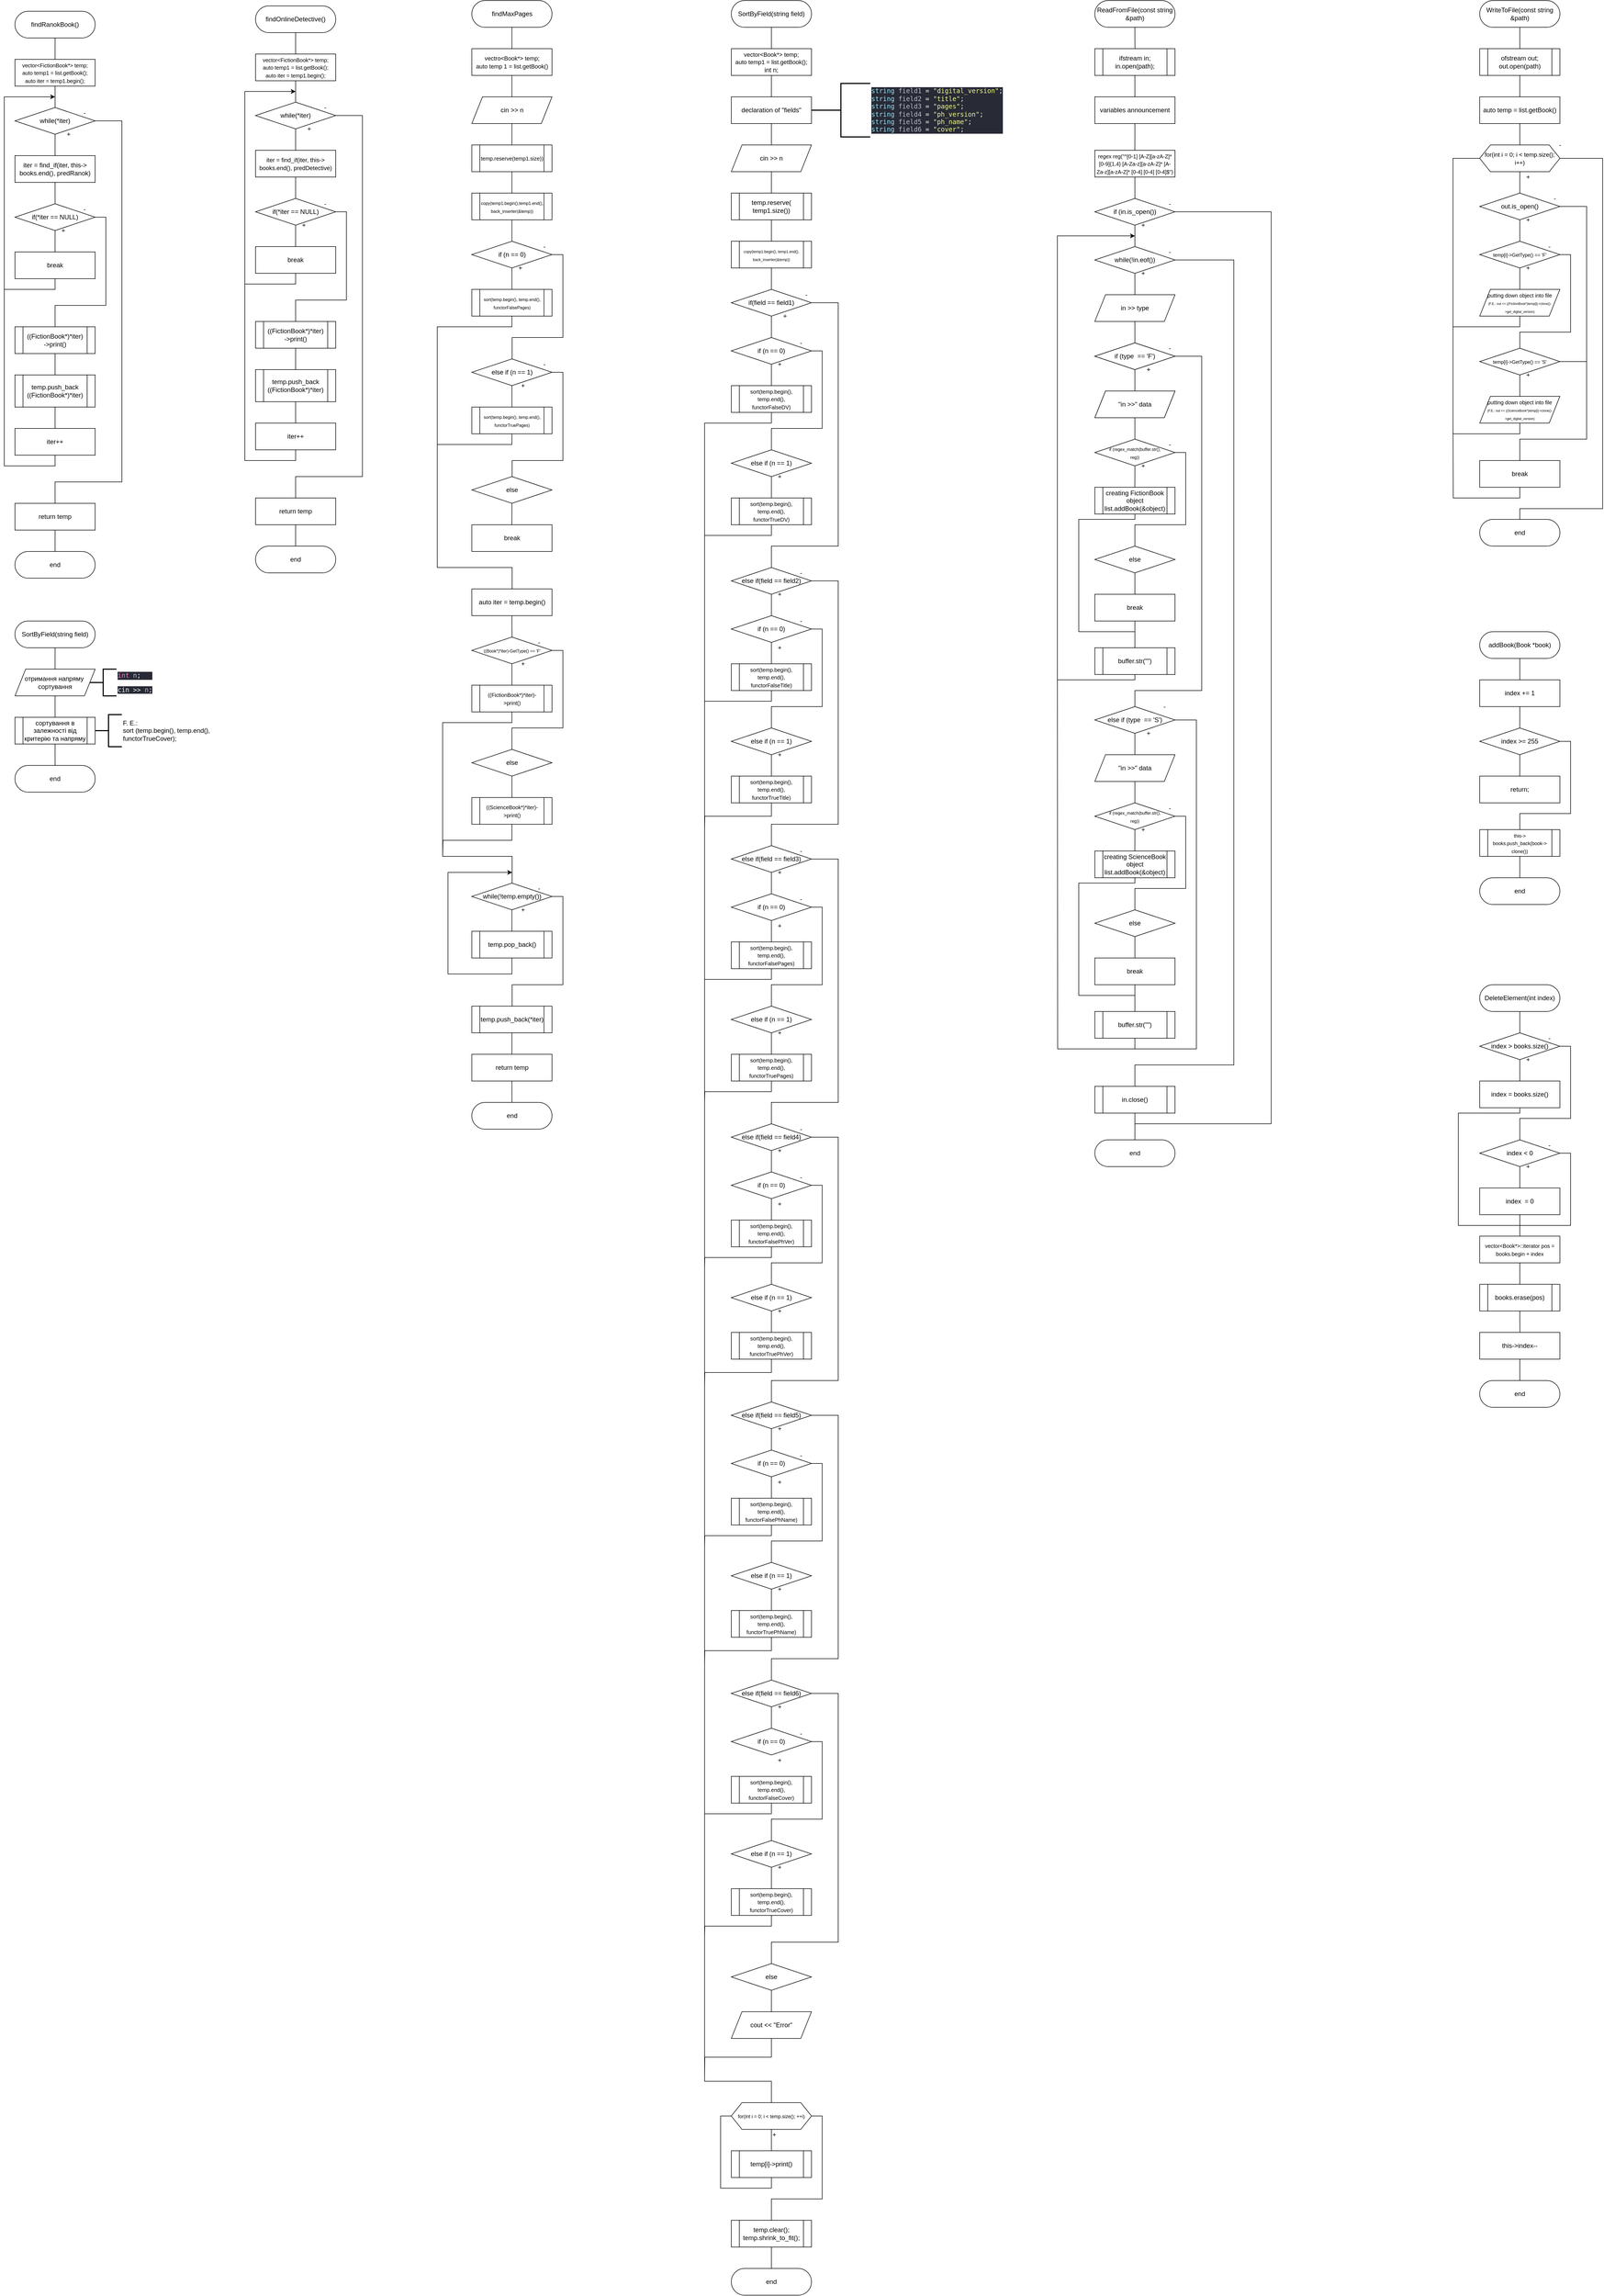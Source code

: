 <mxfile version="13.9.9" type="device"><diagram id="AFaDNZrE5QxzN_80exMG" name="Страница 1"><mxGraphModel dx="853" dy="501" grid="1" gridSize="10" guides="1" tooltips="1" connect="1" arrows="1" fold="1" page="1" pageScale="1" pageWidth="3300" pageHeight="4681" math="0" shadow="0"><root><mxCell id="0"/><mxCell id="1" parent="0"/><mxCell id="3QGcNG8nP3Bx4PGBsc92-2" style="edgeStyle=orthogonalEdgeStyle;rounded=0;orthogonalLoop=1;jettySize=auto;html=1;exitX=0.5;exitY=1;exitDx=0;exitDy=0;endArrow=none;endFill=0;" parent="1" source="3QGcNG8nP3Bx4PGBsc92-1" target="3QGcNG8nP3Bx4PGBsc92-3" edge="1"><mxGeometry relative="1" as="geometry"><mxPoint x="205" y="150" as="targetPoint"/></mxGeometry></mxCell><mxCell id="3QGcNG8nP3Bx4PGBsc92-1" value="findRanokBook()" style="rounded=1;whiteSpace=wrap;html=1;arcSize=50;" parent="1" vertex="1"><mxGeometry x="130" y="60" width="150" height="50" as="geometry"/></mxCell><mxCell id="3QGcNG8nP3Bx4PGBsc92-4" style="edgeStyle=orthogonalEdgeStyle;rounded=0;orthogonalLoop=1;jettySize=auto;html=1;exitX=0.5;exitY=1;exitDx=0;exitDy=0;endArrow=none;endFill=0;" parent="1" source="3QGcNG8nP3Bx4PGBsc92-3" edge="1"><mxGeometry relative="1" as="geometry"><mxPoint x="205" y="240" as="targetPoint"/></mxGeometry></mxCell><mxCell id="3QGcNG8nP3Bx4PGBsc92-3" value="&lt;font size=&quot;1&quot;&gt;vector&amp;lt;FictionBook*&amp;gt; temp;&lt;br&gt;auto temp1 = list.getBook();&lt;br&gt;auto iter = temp1.begin();&lt;br&gt;&lt;/font&gt;" style="rounded=0;whiteSpace=wrap;html=1;" parent="1" vertex="1"><mxGeometry x="130" y="150" width="150" height="50" as="geometry"/></mxCell><mxCell id="3QGcNG8nP3Bx4PGBsc92-7" style="edgeStyle=orthogonalEdgeStyle;rounded=0;orthogonalLoop=1;jettySize=auto;html=1;exitX=0.5;exitY=1;exitDx=0;exitDy=0;endArrow=none;endFill=0;" parent="1" source="3QGcNG8nP3Bx4PGBsc92-5" edge="1"><mxGeometry relative="1" as="geometry"><mxPoint x="205" y="330" as="targetPoint"/></mxGeometry></mxCell><mxCell id="3QGcNG8nP3Bx4PGBsc92-23" style="edgeStyle=orthogonalEdgeStyle;rounded=0;orthogonalLoop=1;jettySize=auto;html=1;exitX=1;exitY=0.5;exitDx=0;exitDy=0;endArrow=none;endFill=0;entryX=0.5;entryY=0;entryDx=0;entryDy=0;" parent="1" source="3QGcNG8nP3Bx4PGBsc92-5" target="3QGcNG8nP3Bx4PGBsc92-24" edge="1"><mxGeometry relative="1" as="geometry"><mxPoint x="210" y="980" as="targetPoint"/><Array as="points"><mxPoint x="330" y="265"/><mxPoint x="330" y="940"/><mxPoint x="205" y="940"/></Array></mxGeometry></mxCell><mxCell id="3QGcNG8nP3Bx4PGBsc92-5" value="while(*iter)" style="rhombus;whiteSpace=wrap;html=1;" parent="1" vertex="1"><mxGeometry x="130" y="240" width="150" height="50" as="geometry"/></mxCell><mxCell id="3QGcNG8nP3Bx4PGBsc92-6" value="+" style="text;html=1;align=center;verticalAlign=middle;resizable=0;points=[];autosize=1;" parent="1" vertex="1"><mxGeometry x="220" y="280" width="20" height="20" as="geometry"/></mxCell><mxCell id="3QGcNG8nP3Bx4PGBsc92-9" style="edgeStyle=orthogonalEdgeStyle;rounded=0;orthogonalLoop=1;jettySize=auto;html=1;exitX=0.5;exitY=1;exitDx=0;exitDy=0;endArrow=none;endFill=0;" parent="1" source="3QGcNG8nP3Bx4PGBsc92-8" edge="1"><mxGeometry relative="1" as="geometry"><mxPoint x="205" y="420" as="targetPoint"/></mxGeometry></mxCell><mxCell id="3QGcNG8nP3Bx4PGBsc92-8" value="iter = find_if(iter, this-&amp;gt; books.end(), predRanok)" style="rounded=0;whiteSpace=wrap;html=1;" parent="1" vertex="1"><mxGeometry x="130" y="330" width="150" height="50" as="geometry"/></mxCell><mxCell id="3QGcNG8nP3Bx4PGBsc92-11" style="edgeStyle=orthogonalEdgeStyle;rounded=0;orthogonalLoop=1;jettySize=auto;html=1;exitX=0.5;exitY=1;exitDx=0;exitDy=0;endArrow=none;endFill=0;" parent="1" source="3QGcNG8nP3Bx4PGBsc92-10" edge="1"><mxGeometry relative="1" as="geometry"><mxPoint x="204.952" y="510" as="targetPoint"/></mxGeometry></mxCell><mxCell id="3QGcNG8nP3Bx4PGBsc92-16" style="edgeStyle=orthogonalEdgeStyle;rounded=0;orthogonalLoop=1;jettySize=auto;html=1;exitX=1;exitY=0.5;exitDx=0;exitDy=0;endArrow=none;endFill=0;entryX=0.5;entryY=0;entryDx=0;entryDy=0;" parent="1" source="3QGcNG8nP3Bx4PGBsc92-10" target="3QGcNG8nP3Bx4PGBsc92-17" edge="1"><mxGeometry relative="1" as="geometry"><mxPoint x="210" y="660" as="targetPoint"/><Array as="points"><mxPoint x="300" y="445"/><mxPoint x="300" y="610"/><mxPoint x="205" y="610"/></Array></mxGeometry></mxCell><mxCell id="3QGcNG8nP3Bx4PGBsc92-10" value="if(*iter == NULL)" style="rhombus;whiteSpace=wrap;html=1;" parent="1" vertex="1"><mxGeometry x="130" y="420" width="150" height="50" as="geometry"/></mxCell><mxCell id="3QGcNG8nP3Bx4PGBsc92-13" style="edgeStyle=orthogonalEdgeStyle;rounded=0;orthogonalLoop=1;jettySize=auto;html=1;exitX=0.5;exitY=1;exitDx=0;exitDy=0;endArrow=classic;endFill=1;" parent="1" source="3QGcNG8nP3Bx4PGBsc92-12" edge="1"><mxGeometry relative="1" as="geometry"><mxPoint x="205" y="220" as="targetPoint"/><Array as="points"><mxPoint x="205" y="580"/><mxPoint x="110" y="580"/><mxPoint x="110" y="220"/></Array></mxGeometry></mxCell><mxCell id="3QGcNG8nP3Bx4PGBsc92-12" value="break" style="rounded=0;whiteSpace=wrap;html=1;" parent="1" vertex="1"><mxGeometry x="130" y="510" width="150" height="50" as="geometry"/></mxCell><mxCell id="3QGcNG8nP3Bx4PGBsc92-14" value="+" style="text;html=1;align=center;verticalAlign=middle;resizable=0;points=[];autosize=1;" parent="1" vertex="1"><mxGeometry x="210" y="460" width="20" height="20" as="geometry"/></mxCell><mxCell id="3QGcNG8nP3Bx4PGBsc92-15" value="-" style="text;html=1;align=center;verticalAlign=middle;resizable=0;points=[];autosize=1;" parent="1" vertex="1"><mxGeometry x="250" y="420" width="20" height="20" as="geometry"/></mxCell><mxCell id="3QGcNG8nP3Bx4PGBsc92-18" style="edgeStyle=orthogonalEdgeStyle;rounded=0;orthogonalLoop=1;jettySize=auto;html=1;exitX=0.5;exitY=1;exitDx=0;exitDy=0;endArrow=none;endFill=0;" parent="1" source="3QGcNG8nP3Bx4PGBsc92-17" edge="1"><mxGeometry relative="1" as="geometry"><mxPoint x="205" y="750" as="targetPoint"/></mxGeometry></mxCell><mxCell id="3QGcNG8nP3Bx4PGBsc92-17" value="((FictionBook*)*iter)&lt;br&gt;-&amp;gt;print()" style="shape=process;whiteSpace=wrap;html=1;backgroundOutline=1;" parent="1" vertex="1"><mxGeometry x="130" y="650" width="150" height="50" as="geometry"/></mxCell><mxCell id="3QGcNG8nP3Bx4PGBsc92-20" style="edgeStyle=orthogonalEdgeStyle;rounded=0;orthogonalLoop=1;jettySize=auto;html=1;exitX=0.5;exitY=1;exitDx=0;exitDy=0;endArrow=none;endFill=0;" parent="1" source="3QGcNG8nP3Bx4PGBsc92-19" edge="1"><mxGeometry relative="1" as="geometry"><mxPoint x="205" y="840" as="targetPoint"/></mxGeometry></mxCell><mxCell id="3QGcNG8nP3Bx4PGBsc92-19" value="temp.push_back&lt;br&gt;((FictionBook*)*iter)" style="shape=process;whiteSpace=wrap;html=1;backgroundOutline=1;" parent="1" vertex="1"><mxGeometry x="130" y="740" width="150" height="60" as="geometry"/></mxCell><mxCell id="3QGcNG8nP3Bx4PGBsc92-22" style="edgeStyle=orthogonalEdgeStyle;rounded=0;orthogonalLoop=1;jettySize=auto;html=1;exitX=0.5;exitY=1;exitDx=0;exitDy=0;endArrow=none;endFill=0;" parent="1" source="3QGcNG8nP3Bx4PGBsc92-21" edge="1"><mxGeometry relative="1" as="geometry"><mxPoint x="110" y="570" as="targetPoint"/></mxGeometry></mxCell><mxCell id="3QGcNG8nP3Bx4PGBsc92-21" value="iter++" style="rounded=0;whiteSpace=wrap;html=1;" parent="1" vertex="1"><mxGeometry x="130" y="840" width="150" height="50" as="geometry"/></mxCell><mxCell id="3QGcNG8nP3Bx4PGBsc92-27" style="edgeStyle=orthogonalEdgeStyle;rounded=0;orthogonalLoop=1;jettySize=auto;html=1;exitX=0.5;exitY=1;exitDx=0;exitDy=0;entryX=0.5;entryY=0;entryDx=0;entryDy=0;endArrow=none;endFill=0;" parent="1" source="3QGcNG8nP3Bx4PGBsc92-24" target="3QGcNG8nP3Bx4PGBsc92-26" edge="1"><mxGeometry relative="1" as="geometry"/></mxCell><mxCell id="3QGcNG8nP3Bx4PGBsc92-24" value="return temp" style="whiteSpace=wrap;html=1;" parent="1" vertex="1"><mxGeometry x="130" y="980" width="150" height="50" as="geometry"/></mxCell><mxCell id="3QGcNG8nP3Bx4PGBsc92-25" value="-" style="text;html=1;align=center;verticalAlign=middle;resizable=0;points=[];autosize=1;" parent="1" vertex="1"><mxGeometry x="250" y="240" width="20" height="20" as="geometry"/></mxCell><mxCell id="3QGcNG8nP3Bx4PGBsc92-26" value="end" style="rounded=1;whiteSpace=wrap;html=1;arcSize=50;" parent="1" vertex="1"><mxGeometry x="130" y="1070" width="150" height="50" as="geometry"/></mxCell><mxCell id="3QGcNG8nP3Bx4PGBsc92-28" style="edgeStyle=orthogonalEdgeStyle;rounded=0;orthogonalLoop=1;jettySize=auto;html=1;exitX=0.5;exitY=1;exitDx=0;exitDy=0;endArrow=none;endFill=0;" parent="1" source="3QGcNG8nP3Bx4PGBsc92-29" target="3QGcNG8nP3Bx4PGBsc92-31" edge="1"><mxGeometry relative="1" as="geometry"><mxPoint x="655" y="140" as="targetPoint"/></mxGeometry></mxCell><mxCell id="3QGcNG8nP3Bx4PGBsc92-29" value="findOnlineDetective()" style="rounded=1;whiteSpace=wrap;html=1;arcSize=50;" parent="1" vertex="1"><mxGeometry x="580" y="50" width="150" height="50" as="geometry"/></mxCell><mxCell id="3QGcNG8nP3Bx4PGBsc92-30" style="edgeStyle=orthogonalEdgeStyle;rounded=0;orthogonalLoop=1;jettySize=auto;html=1;exitX=0.5;exitY=1;exitDx=0;exitDy=0;endArrow=none;endFill=0;" parent="1" source="3QGcNG8nP3Bx4PGBsc92-31" edge="1"><mxGeometry relative="1" as="geometry"><mxPoint x="655" y="230" as="targetPoint"/></mxGeometry></mxCell><mxCell id="3QGcNG8nP3Bx4PGBsc92-31" value="&lt;font size=&quot;1&quot;&gt;vector&amp;lt;FictionBook*&amp;gt; temp;&lt;br&gt;auto temp1 = list.getBook();&lt;br&gt;auto iter = temp1.begin();&lt;br&gt;&lt;/font&gt;" style="rounded=0;whiteSpace=wrap;html=1;" parent="1" vertex="1"><mxGeometry x="580" y="140" width="150" height="50" as="geometry"/></mxCell><mxCell id="3QGcNG8nP3Bx4PGBsc92-32" style="edgeStyle=orthogonalEdgeStyle;rounded=0;orthogonalLoop=1;jettySize=auto;html=1;exitX=0.5;exitY=1;exitDx=0;exitDy=0;endArrow=none;endFill=0;" parent="1" source="3QGcNG8nP3Bx4PGBsc92-34" edge="1"><mxGeometry relative="1" as="geometry"><mxPoint x="655" y="320" as="targetPoint"/></mxGeometry></mxCell><mxCell id="3QGcNG8nP3Bx4PGBsc92-33" style="edgeStyle=orthogonalEdgeStyle;rounded=0;orthogonalLoop=1;jettySize=auto;html=1;exitX=1;exitY=0.5;exitDx=0;exitDy=0;endArrow=none;endFill=0;entryX=0.5;entryY=0;entryDx=0;entryDy=0;" parent="1" source="3QGcNG8nP3Bx4PGBsc92-34" target="3QGcNG8nP3Bx4PGBsc92-52" edge="1"><mxGeometry relative="1" as="geometry"><mxPoint x="660" y="970" as="targetPoint"/><Array as="points"><mxPoint x="780" y="255"/><mxPoint x="780" y="930"/><mxPoint x="655" y="930"/></Array></mxGeometry></mxCell><mxCell id="3QGcNG8nP3Bx4PGBsc92-34" value="while(*iter)" style="rhombus;whiteSpace=wrap;html=1;" parent="1" vertex="1"><mxGeometry x="580" y="230" width="150" height="50" as="geometry"/></mxCell><mxCell id="3QGcNG8nP3Bx4PGBsc92-35" value="+" style="text;html=1;align=center;verticalAlign=middle;resizable=0;points=[];autosize=1;" parent="1" vertex="1"><mxGeometry x="670" y="270" width="20" height="20" as="geometry"/></mxCell><mxCell id="3QGcNG8nP3Bx4PGBsc92-36" style="edgeStyle=orthogonalEdgeStyle;rounded=0;orthogonalLoop=1;jettySize=auto;html=1;exitX=0.5;exitY=1;exitDx=0;exitDy=0;endArrow=none;endFill=0;" parent="1" source="3QGcNG8nP3Bx4PGBsc92-37" edge="1"><mxGeometry relative="1" as="geometry"><mxPoint x="655" y="410" as="targetPoint"/></mxGeometry></mxCell><mxCell id="3QGcNG8nP3Bx4PGBsc92-37" value="&lt;font style=&quot;font-size: 11px&quot;&gt;iter = find_if(iter, this-&amp;gt; books.end(), predDetective)&lt;/font&gt;" style="rounded=0;whiteSpace=wrap;html=1;" parent="1" vertex="1"><mxGeometry x="580" y="320" width="150" height="50" as="geometry"/></mxCell><mxCell id="3QGcNG8nP3Bx4PGBsc92-38" style="edgeStyle=orthogonalEdgeStyle;rounded=0;orthogonalLoop=1;jettySize=auto;html=1;exitX=0.5;exitY=1;exitDx=0;exitDy=0;endArrow=none;endFill=0;" parent="1" source="3QGcNG8nP3Bx4PGBsc92-40" edge="1"><mxGeometry relative="1" as="geometry"><mxPoint x="654.952" y="500" as="targetPoint"/></mxGeometry></mxCell><mxCell id="3QGcNG8nP3Bx4PGBsc92-39" style="edgeStyle=orthogonalEdgeStyle;rounded=0;orthogonalLoop=1;jettySize=auto;html=1;exitX=1;exitY=0.5;exitDx=0;exitDy=0;endArrow=none;endFill=0;entryX=0.5;entryY=0;entryDx=0;entryDy=0;" parent="1" source="3QGcNG8nP3Bx4PGBsc92-40" target="3QGcNG8nP3Bx4PGBsc92-46" edge="1"><mxGeometry relative="1" as="geometry"><mxPoint x="660" y="650" as="targetPoint"/><Array as="points"><mxPoint x="750" y="435"/><mxPoint x="750" y="600"/><mxPoint x="655" y="600"/></Array></mxGeometry></mxCell><mxCell id="3QGcNG8nP3Bx4PGBsc92-40" value="if(*iter == NULL)" style="rhombus;whiteSpace=wrap;html=1;" parent="1" vertex="1"><mxGeometry x="580" y="410" width="150" height="50" as="geometry"/></mxCell><mxCell id="3QGcNG8nP3Bx4PGBsc92-41" style="edgeStyle=orthogonalEdgeStyle;rounded=0;orthogonalLoop=1;jettySize=auto;html=1;exitX=0.5;exitY=1;exitDx=0;exitDy=0;endArrow=classic;endFill=1;" parent="1" source="3QGcNG8nP3Bx4PGBsc92-42" edge="1"><mxGeometry relative="1" as="geometry"><mxPoint x="655" y="210" as="targetPoint"/><Array as="points"><mxPoint x="655" y="570"/><mxPoint x="560" y="570"/><mxPoint x="560" y="210"/></Array></mxGeometry></mxCell><mxCell id="3QGcNG8nP3Bx4PGBsc92-42" value="break" style="rounded=0;whiteSpace=wrap;html=1;" parent="1" vertex="1"><mxGeometry x="580" y="500" width="150" height="50" as="geometry"/></mxCell><mxCell id="3QGcNG8nP3Bx4PGBsc92-43" value="+" style="text;html=1;align=center;verticalAlign=middle;resizable=0;points=[];autosize=1;" parent="1" vertex="1"><mxGeometry x="660" y="450" width="20" height="20" as="geometry"/></mxCell><mxCell id="3QGcNG8nP3Bx4PGBsc92-44" value="-" style="text;html=1;align=center;verticalAlign=middle;resizable=0;points=[];autosize=1;" parent="1" vertex="1"><mxGeometry x="700" y="410" width="20" height="20" as="geometry"/></mxCell><mxCell id="3QGcNG8nP3Bx4PGBsc92-45" style="edgeStyle=orthogonalEdgeStyle;rounded=0;orthogonalLoop=1;jettySize=auto;html=1;exitX=0.5;exitY=1;exitDx=0;exitDy=0;endArrow=none;endFill=0;" parent="1" source="3QGcNG8nP3Bx4PGBsc92-46" edge="1"><mxGeometry relative="1" as="geometry"><mxPoint x="655" y="740" as="targetPoint"/></mxGeometry></mxCell><mxCell id="3QGcNG8nP3Bx4PGBsc92-46" value="((FictionBook*)*iter)&lt;br&gt;-&amp;gt;print()" style="shape=process;whiteSpace=wrap;html=1;backgroundOutline=1;" parent="1" vertex="1"><mxGeometry x="580" y="640" width="150" height="50" as="geometry"/></mxCell><mxCell id="3QGcNG8nP3Bx4PGBsc92-47" style="edgeStyle=orthogonalEdgeStyle;rounded=0;orthogonalLoop=1;jettySize=auto;html=1;exitX=0.5;exitY=1;exitDx=0;exitDy=0;endArrow=none;endFill=0;" parent="1" source="3QGcNG8nP3Bx4PGBsc92-48" edge="1"><mxGeometry relative="1" as="geometry"><mxPoint x="655" y="830" as="targetPoint"/></mxGeometry></mxCell><mxCell id="3QGcNG8nP3Bx4PGBsc92-48" value="temp.push_back&lt;br&gt;((FictionBook*)*iter)" style="shape=process;whiteSpace=wrap;html=1;backgroundOutline=1;" parent="1" vertex="1"><mxGeometry x="580" y="730" width="150" height="60" as="geometry"/></mxCell><mxCell id="3QGcNG8nP3Bx4PGBsc92-49" style="edgeStyle=orthogonalEdgeStyle;rounded=0;orthogonalLoop=1;jettySize=auto;html=1;exitX=0.5;exitY=1;exitDx=0;exitDy=0;endArrow=none;endFill=0;" parent="1" source="3QGcNG8nP3Bx4PGBsc92-50" edge="1"><mxGeometry relative="1" as="geometry"><mxPoint x="560" y="560" as="targetPoint"/></mxGeometry></mxCell><mxCell id="3QGcNG8nP3Bx4PGBsc92-50" value="iter++" style="rounded=0;whiteSpace=wrap;html=1;" parent="1" vertex="1"><mxGeometry x="580" y="830" width="150" height="50" as="geometry"/></mxCell><mxCell id="3QGcNG8nP3Bx4PGBsc92-51" style="edgeStyle=orthogonalEdgeStyle;rounded=0;orthogonalLoop=1;jettySize=auto;html=1;exitX=0.5;exitY=1;exitDx=0;exitDy=0;entryX=0.5;entryY=0;entryDx=0;entryDy=0;endArrow=none;endFill=0;" parent="1" source="3QGcNG8nP3Bx4PGBsc92-52" target="3QGcNG8nP3Bx4PGBsc92-54" edge="1"><mxGeometry relative="1" as="geometry"/></mxCell><mxCell id="3QGcNG8nP3Bx4PGBsc92-52" value="return temp" style="whiteSpace=wrap;html=1;" parent="1" vertex="1"><mxGeometry x="580" y="970" width="150" height="50" as="geometry"/></mxCell><mxCell id="3QGcNG8nP3Bx4PGBsc92-53" value="-" style="text;html=1;align=center;verticalAlign=middle;resizable=0;points=[];autosize=1;" parent="1" vertex="1"><mxGeometry x="700" y="230" width="20" height="20" as="geometry"/></mxCell><mxCell id="3QGcNG8nP3Bx4PGBsc92-54" value="end" style="rounded=1;whiteSpace=wrap;html=1;arcSize=50;" parent="1" vertex="1"><mxGeometry x="580" y="1060" width="150" height="50" as="geometry"/></mxCell><mxCell id="3QGcNG8nP3Bx4PGBsc92-56" style="edgeStyle=orthogonalEdgeStyle;rounded=0;orthogonalLoop=1;jettySize=auto;html=1;exitX=0.5;exitY=1;exitDx=0;exitDy=0;endArrow=none;endFill=0;" parent="1" source="3QGcNG8nP3Bx4PGBsc92-55" target="3QGcNG8nP3Bx4PGBsc92-57" edge="1"><mxGeometry relative="1" as="geometry"><mxPoint x="1059.6" y="130" as="targetPoint"/></mxGeometry></mxCell><mxCell id="3QGcNG8nP3Bx4PGBsc92-55" value="findMaxPages" style="rounded=1;whiteSpace=wrap;html=1;arcSize=50;" parent="1" vertex="1"><mxGeometry x="984.6" y="40" width="150" height="50" as="geometry"/></mxCell><mxCell id="3QGcNG8nP3Bx4PGBsc92-59" style="edgeStyle=orthogonalEdgeStyle;rounded=0;orthogonalLoop=1;jettySize=auto;html=1;exitX=0.5;exitY=1;exitDx=0;exitDy=0;endArrow=none;endFill=0;" parent="1" source="3QGcNG8nP3Bx4PGBsc92-57" edge="1"><mxGeometry relative="1" as="geometry"><mxPoint x="1059.6" y="220" as="targetPoint"/></mxGeometry></mxCell><mxCell id="3QGcNG8nP3Bx4PGBsc92-57" value="&lt;font style=&quot;font-size: 11px&quot;&gt;vectro&amp;lt;Book*&amp;gt; temp;&lt;br&gt;auto temp 1 = list.getBook()&lt;/font&gt;" style="rounded=0;whiteSpace=wrap;html=1;" parent="1" vertex="1"><mxGeometry x="984.6" y="130" width="150" height="50" as="geometry"/></mxCell><mxCell id="3QGcNG8nP3Bx4PGBsc92-62" style="edgeStyle=orthogonalEdgeStyle;rounded=0;orthogonalLoop=1;jettySize=auto;html=1;exitX=0.5;exitY=1;exitDx=0;exitDy=0;endArrow=none;endFill=0;" parent="1" source="3QGcNG8nP3Bx4PGBsc92-61" edge="1"><mxGeometry relative="1" as="geometry"><mxPoint x="1059.6" y="310" as="targetPoint"/></mxGeometry></mxCell><mxCell id="3QGcNG8nP3Bx4PGBsc92-61" value="cin &amp;gt;&amp;gt; n" style="shape=parallelogram;perimeter=parallelogramPerimeter;whiteSpace=wrap;html=1;fixedSize=1;" parent="1" vertex="1"><mxGeometry x="984.6" y="220" width="150" height="50" as="geometry"/></mxCell><mxCell id="3QGcNG8nP3Bx4PGBsc92-65" style="edgeStyle=orthogonalEdgeStyle;rounded=0;orthogonalLoop=1;jettySize=auto;html=1;exitX=0.5;exitY=1;exitDx=0;exitDy=0;endArrow=none;endFill=0;" parent="1" source="3QGcNG8nP3Bx4PGBsc92-64" edge="1"><mxGeometry relative="1" as="geometry"><mxPoint x="1059.6" y="400" as="targetPoint"/></mxGeometry></mxCell><mxCell id="3QGcNG8nP3Bx4PGBsc92-64" value="&lt;font style=&quot;font-size: 10px&quot;&gt;temp.reserve(temp1.size))&lt;/font&gt;" style="shape=process;whiteSpace=wrap;html=1;backgroundOutline=1;" parent="1" vertex="1"><mxGeometry x="984.6" y="310" width="150" height="50" as="geometry"/></mxCell><mxCell id="3QGcNG8nP3Bx4PGBsc92-67" style="edgeStyle=orthogonalEdgeStyle;rounded=0;orthogonalLoop=1;jettySize=auto;html=1;exitX=0.5;exitY=1;exitDx=0;exitDy=0;endArrow=none;endFill=0;" parent="1" source="3QGcNG8nP3Bx4PGBsc92-66" edge="1"><mxGeometry relative="1" as="geometry"><mxPoint x="1059.6" y="490" as="targetPoint"/></mxGeometry></mxCell><mxCell id="3QGcNG8nP3Bx4PGBsc92-66" value="&lt;font style=&quot;font-size: 8px&quot;&gt;copy(temp1.begin(),temp1.end(),&lt;br&gt;&lt;/font&gt;&lt;font style=&quot;font-size: 8px&quot;&gt;back_inserter(&amp;amp;temp))&lt;/font&gt;" style="shape=process;whiteSpace=wrap;html=1;backgroundOutline=1;" parent="1" vertex="1"><mxGeometry x="984.6" y="400" width="150" height="50" as="geometry"/></mxCell><mxCell id="3QGcNG8nP3Bx4PGBsc92-69" style="edgeStyle=orthogonalEdgeStyle;rounded=0;orthogonalLoop=1;jettySize=auto;html=1;exitX=0.5;exitY=1;exitDx=0;exitDy=0;endArrow=none;endFill=0;" parent="1" source="3QGcNG8nP3Bx4PGBsc92-68" edge="1"><mxGeometry relative="1" as="geometry"><mxPoint x="1059.6" y="580" as="targetPoint"/></mxGeometry></mxCell><mxCell id="3QGcNG8nP3Bx4PGBsc92-73" style="edgeStyle=orthogonalEdgeStyle;rounded=0;orthogonalLoop=1;jettySize=auto;html=1;exitX=1;exitY=0.5;exitDx=0;exitDy=0;endArrow=none;endFill=0;" parent="1" source="3QGcNG8nP3Bx4PGBsc92-68" edge="1"><mxGeometry relative="1" as="geometry"><mxPoint x="1060" y="710" as="targetPoint"/><Array as="points"><mxPoint x="1155" y="515"/><mxPoint x="1155" y="670"/><mxPoint x="1060" y="670"/></Array></mxGeometry></mxCell><mxCell id="3QGcNG8nP3Bx4PGBsc92-68" value="if (n == 0)" style="rhombus;whiteSpace=wrap;html=1;" parent="1" vertex="1"><mxGeometry x="984.6" y="490" width="150" height="50" as="geometry"/></mxCell><mxCell id="3QGcNG8nP3Bx4PGBsc92-72" style="edgeStyle=orthogonalEdgeStyle;rounded=0;orthogonalLoop=1;jettySize=auto;html=1;exitX=0.5;exitY=1;exitDx=0;exitDy=0;endArrow=none;endFill=0;" parent="1" source="3QGcNG8nP3Bx4PGBsc92-70" edge="1"><mxGeometry relative="1" as="geometry"><mxPoint x="1060" y="1140" as="targetPoint"/><Array as="points"><mxPoint x="1060" y="650"/><mxPoint x="920" y="650"/><mxPoint x="920" y="1100"/><mxPoint x="1060" y="1100"/></Array></mxGeometry></mxCell><mxCell id="3QGcNG8nP3Bx4PGBsc92-70" value="&lt;font style=&quot;font-size: 8px&quot;&gt;sort(temp.begin(), temp.end(),&lt;br&gt;functorFalsePages)&lt;br&gt;&lt;/font&gt;" style="shape=process;whiteSpace=wrap;html=1;backgroundOutline=1;" parent="1" vertex="1"><mxGeometry x="984.6" y="580" width="150" height="50" as="geometry"/></mxCell><mxCell id="3QGcNG8nP3Bx4PGBsc92-71" value="+" style="text;html=1;align=center;verticalAlign=middle;resizable=0;points=[];autosize=1;" parent="1" vertex="1"><mxGeometry x="1064.6" y="530" width="20" height="20" as="geometry"/></mxCell><mxCell id="3QGcNG8nP3Bx4PGBsc92-77" style="edgeStyle=orthogonalEdgeStyle;rounded=0;orthogonalLoop=1;jettySize=auto;html=1;exitX=0.5;exitY=1;exitDx=0;exitDy=0;endArrow=none;endFill=0;" parent="1" source="3QGcNG8nP3Bx4PGBsc92-74" edge="1"><mxGeometry relative="1" as="geometry"><mxPoint x="1059.667" y="800" as="targetPoint"/></mxGeometry></mxCell><mxCell id="3QGcNG8nP3Bx4PGBsc92-82" style="edgeStyle=orthogonalEdgeStyle;rounded=0;orthogonalLoop=1;jettySize=auto;html=1;exitX=1;exitY=0.5;exitDx=0;exitDy=0;endArrow=none;endFill=0;" parent="1" source="3QGcNG8nP3Bx4PGBsc92-74" edge="1"><mxGeometry relative="1" as="geometry"><mxPoint x="1060" y="930" as="targetPoint"/><Array as="points"><mxPoint x="1155" y="735"/><mxPoint x="1155" y="900"/><mxPoint x="1060" y="900"/></Array></mxGeometry></mxCell><mxCell id="3QGcNG8nP3Bx4PGBsc92-74" value="else if (n == 1)" style="rhombus;whiteSpace=wrap;html=1;" parent="1" vertex="1"><mxGeometry x="984.6" y="710" width="150" height="50" as="geometry"/></mxCell><mxCell id="3QGcNG8nP3Bx4PGBsc92-79" style="edgeStyle=orthogonalEdgeStyle;rounded=0;orthogonalLoop=1;jettySize=auto;html=1;exitX=0.5;exitY=1;exitDx=0;exitDy=0;endArrow=none;endFill=0;" parent="1" source="3QGcNG8nP3Bx4PGBsc92-78" edge="1"><mxGeometry relative="1" as="geometry"><mxPoint x="920" y="820" as="targetPoint"/><Array as="points"><mxPoint x="1060" y="870"/><mxPoint x="920" y="870"/></Array></mxGeometry></mxCell><mxCell id="3QGcNG8nP3Bx4PGBsc92-78" value="&lt;span style=&quot;font-size: 8px&quot;&gt;sort(temp.begin(), temp.end(),&lt;/span&gt;&lt;br style=&quot;font-size: 8px&quot;&gt;&lt;span style=&quot;font-size: 8px&quot;&gt;functorTruePages)&lt;/span&gt;" style="shape=process;whiteSpace=wrap;html=1;backgroundOutline=1;" parent="1" vertex="1"><mxGeometry x="984.6" y="800" width="150" height="50" as="geometry"/></mxCell><mxCell id="3QGcNG8nP3Bx4PGBsc92-80" value="+" style="text;html=1;align=center;verticalAlign=middle;resizable=0;points=[];autosize=1;" parent="1" vertex="1"><mxGeometry x="1070" y="750" width="20" height="20" as="geometry"/></mxCell><mxCell id="3QGcNG8nP3Bx4PGBsc92-81" value="-" style="text;html=1;align=center;verticalAlign=middle;resizable=0;points=[];autosize=1;" parent="1" vertex="1"><mxGeometry x="1110" y="710" width="20" height="20" as="geometry"/></mxCell><mxCell id="3QGcNG8nP3Bx4PGBsc92-84" style="edgeStyle=orthogonalEdgeStyle;rounded=0;orthogonalLoop=1;jettySize=auto;html=1;exitX=0.5;exitY=1;exitDx=0;exitDy=0;endArrow=none;endFill=0;" parent="1" source="3QGcNG8nP3Bx4PGBsc92-83" edge="1"><mxGeometry relative="1" as="geometry"><mxPoint x="1059.448" y="1020" as="targetPoint"/></mxGeometry></mxCell><mxCell id="3QGcNG8nP3Bx4PGBsc92-83" value="else" style="rhombus;whiteSpace=wrap;html=1;" parent="1" vertex="1"><mxGeometry x="984.6" y="930" width="150" height="50" as="geometry"/></mxCell><mxCell id="3QGcNG8nP3Bx4PGBsc92-85" value="break" style="rounded=0;whiteSpace=wrap;html=1;" parent="1" vertex="1"><mxGeometry x="984.6" y="1020" width="150" height="50" as="geometry"/></mxCell><mxCell id="3QGcNG8nP3Bx4PGBsc92-87" value="-" style="text;html=1;align=center;verticalAlign=middle;resizable=0;points=[];autosize=1;" parent="1" vertex="1"><mxGeometry x="1110" y="490" width="20" height="20" as="geometry"/></mxCell><mxCell id="3QGcNG8nP3Bx4PGBsc92-94" style="edgeStyle=orthogonalEdgeStyle;rounded=0;orthogonalLoop=1;jettySize=auto;html=1;exitX=0.5;exitY=1;exitDx=0;exitDy=0;entryX=0.5;entryY=0;entryDx=0;entryDy=0;endArrow=none;endFill=0;" parent="1" source="3QGcNG8nP3Bx4PGBsc92-88" target="3QGcNG8nP3Bx4PGBsc92-93" edge="1"><mxGeometry relative="1" as="geometry"><Array as="points"><mxPoint x="1060" y="1210"/><mxPoint x="1060" y="1210"/><mxPoint x="1060" y="1230"/></Array></mxGeometry></mxCell><mxCell id="3QGcNG8nP3Bx4PGBsc92-88" value="auto iter = temp.begin()" style="rounded=0;whiteSpace=wrap;html=1;" parent="1" vertex="1"><mxGeometry x="984.6" y="1140" width="150" height="50" as="geometry"/></mxCell><mxCell id="3QGcNG8nP3Bx4PGBsc92-95" style="edgeStyle=orthogonalEdgeStyle;rounded=0;orthogonalLoop=1;jettySize=auto;html=1;exitX=0.5;exitY=1;exitDx=0;exitDy=0;endArrow=none;endFill=0;" parent="1" source="3QGcNG8nP3Bx4PGBsc92-93" edge="1"><mxGeometry relative="1" as="geometry"><mxPoint x="1059.714" y="1320" as="targetPoint"/></mxGeometry></mxCell><mxCell id="3QGcNG8nP3Bx4PGBsc92-104" style="edgeStyle=orthogonalEdgeStyle;rounded=0;orthogonalLoop=1;jettySize=auto;html=1;exitX=1;exitY=0.5;exitDx=0;exitDy=0;entryX=0.5;entryY=0;entryDx=0;entryDy=0;endArrow=none;endFill=0;" parent="1" source="3QGcNG8nP3Bx4PGBsc92-93" target="3QGcNG8nP3Bx4PGBsc92-99" edge="1"><mxGeometry relative="1" as="geometry"><Array as="points"><mxPoint x="1155" y="1255"/><mxPoint x="1155" y="1400"/><mxPoint x="1060" y="1400"/></Array></mxGeometry></mxCell><mxCell id="3QGcNG8nP3Bx4PGBsc92-93" value="&lt;font style=&quot;font-size: 8px&quot;&gt;((Book*)*iter)-GetType() == 'F'&lt;/font&gt;" style="rhombus;whiteSpace=wrap;html=1;" parent="1" vertex="1"><mxGeometry x="984.6" y="1230" width="150" height="50" as="geometry"/></mxCell><mxCell id="3QGcNG8nP3Bx4PGBsc92-97" value="+" style="text;html=1;align=center;verticalAlign=middle;resizable=0;points=[];autosize=1;" parent="1" vertex="1"><mxGeometry x="1070" y="1270" width="20" height="20" as="geometry"/></mxCell><mxCell id="3QGcNG8nP3Bx4PGBsc92-101" style="edgeStyle=orthogonalEdgeStyle;rounded=0;orthogonalLoop=1;jettySize=auto;html=1;exitX=0.5;exitY=1;exitDx=0;exitDy=0;endArrow=none;endFill=0;" parent="1" source="3QGcNG8nP3Bx4PGBsc92-99" edge="1"><mxGeometry relative="1" as="geometry"><mxPoint x="1059.714" y="1530" as="targetPoint"/></mxGeometry></mxCell><mxCell id="3QGcNG8nP3Bx4PGBsc92-99" value="else" style="rhombus;whiteSpace=wrap;html=1;" parent="1" vertex="1"><mxGeometry x="984.6" y="1440" width="150" height="50" as="geometry"/></mxCell><mxCell id="3QGcNG8nP3Bx4PGBsc92-100" value="-" style="text;html=1;align=center;verticalAlign=middle;resizable=0;points=[];autosize=1;" parent="1" vertex="1"><mxGeometry x="1100" y="1230" width="20" height="20" as="geometry"/></mxCell><mxCell id="3QGcNG8nP3Bx4PGBsc92-106" style="edgeStyle=orthogonalEdgeStyle;rounded=0;orthogonalLoop=1;jettySize=auto;html=1;exitX=0.5;exitY=1;exitDx=0;exitDy=0;endArrow=none;endFill=0;" parent="1" source="3QGcNG8nP3Bx4PGBsc92-102" edge="1"><mxGeometry relative="1" as="geometry"><mxPoint x="1060" y="1690" as="targetPoint"/><Array as="points"><mxPoint x="1060" y="1390"/><mxPoint x="930" y="1390"/><mxPoint x="930" y="1640"/><mxPoint x="1060" y="1640"/><mxPoint x="1060" y="1690"/></Array></mxGeometry></mxCell><mxCell id="3QGcNG8nP3Bx4PGBsc92-102" value="&lt;span style=&quot;font-size: 10px&quot;&gt;((FictionBook*)*iter)-&amp;gt;print()&lt;/span&gt;" style="shape=process;whiteSpace=wrap;html=1;backgroundOutline=1;" parent="1" vertex="1"><mxGeometry x="984.6" y="1320" width="150" height="50" as="geometry"/></mxCell><mxCell id="3QGcNG8nP3Bx4PGBsc92-107" style="edgeStyle=orthogonalEdgeStyle;rounded=0;orthogonalLoop=1;jettySize=auto;html=1;exitX=0.5;exitY=1;exitDx=0;exitDy=0;endArrow=none;endFill=0;" parent="1" source="3QGcNG8nP3Bx4PGBsc92-105" edge="1"><mxGeometry relative="1" as="geometry"><mxPoint x="930" y="1640" as="targetPoint"/></mxGeometry></mxCell><mxCell id="3QGcNG8nP3Bx4PGBsc92-105" value="&lt;span style=&quot;font-size: 10px&quot;&gt;((ScienceBook*)*iter)-&amp;gt;print()&lt;/span&gt;" style="shape=process;whiteSpace=wrap;html=1;backgroundOutline=1;" parent="1" vertex="1"><mxGeometry x="984.6" y="1530" width="150" height="50" as="geometry"/></mxCell><mxCell id="3QGcNG8nP3Bx4PGBsc92-112" style="edgeStyle=orthogonalEdgeStyle;rounded=0;orthogonalLoop=1;jettySize=auto;html=1;exitX=0.5;exitY=1;exitDx=0;exitDy=0;entryX=0.5;entryY=0;entryDx=0;entryDy=0;endArrow=none;endFill=0;" parent="1" source="3QGcNG8nP3Bx4PGBsc92-108" edge="1"><mxGeometry relative="1" as="geometry"><mxPoint x="1059.6" y="1780" as="targetPoint"/></mxGeometry></mxCell><mxCell id="3QGcNG8nP3Bx4PGBsc92-116" style="edgeStyle=orthogonalEdgeStyle;rounded=0;orthogonalLoop=1;jettySize=auto;html=1;exitX=1;exitY=0.5;exitDx=0;exitDy=0;endArrow=none;endFill=0;" parent="1" source="3QGcNG8nP3Bx4PGBsc92-108" edge="1"><mxGeometry relative="1" as="geometry"><mxPoint x="1060" y="1920" as="targetPoint"/><Array as="points"><mxPoint x="1155" y="1715"/><mxPoint x="1155" y="1880"/><mxPoint x="1060" y="1880"/></Array></mxGeometry></mxCell><mxCell id="3QGcNG8nP3Bx4PGBsc92-108" value="while(!temp.empty())" style="rhombus;whiteSpace=wrap;html=1;" parent="1" vertex="1"><mxGeometry x="984.6" y="1690" width="150" height="50" as="geometry"/></mxCell><mxCell id="3QGcNG8nP3Bx4PGBsc92-109" value="+" style="text;html=1;align=center;verticalAlign=middle;resizable=0;points=[];autosize=1;" parent="1" vertex="1"><mxGeometry x="1070" y="1730" width="20" height="20" as="geometry"/></mxCell><mxCell id="3QGcNG8nP3Bx4PGBsc92-114" style="edgeStyle=orthogonalEdgeStyle;rounded=0;orthogonalLoop=1;jettySize=auto;html=1;endArrow=classic;endFill=1;" parent="1" source="3QGcNG8nP3Bx4PGBsc92-113" edge="1"><mxGeometry relative="1" as="geometry"><mxPoint x="1060" y="1670" as="targetPoint"/><Array as="points"><mxPoint x="1060" y="1860"/><mxPoint x="940" y="1860"/><mxPoint x="940" y="1670"/></Array></mxGeometry></mxCell><mxCell id="3QGcNG8nP3Bx4PGBsc92-113" value="temp.pop_back()" style="shape=process;whiteSpace=wrap;html=1;backgroundOutline=1;" parent="1" vertex="1"><mxGeometry x="984.6" y="1780" width="150" height="50" as="geometry"/></mxCell><mxCell id="3QGcNG8nP3Bx4PGBsc92-115" value="-" style="text;html=1;align=center;verticalAlign=middle;resizable=0;points=[];autosize=1;" parent="1" vertex="1"><mxGeometry x="1100" y="1690" width="20" height="20" as="geometry"/></mxCell><mxCell id="3QGcNG8nP3Bx4PGBsc92-119" style="edgeStyle=orthogonalEdgeStyle;rounded=0;orthogonalLoop=1;jettySize=auto;html=1;exitX=0.5;exitY=1;exitDx=0;exitDy=0;endArrow=none;endFill=0;" parent="1" source="3QGcNG8nP3Bx4PGBsc92-117" edge="1"><mxGeometry relative="1" as="geometry"><mxPoint x="1059.611" y="2010" as="targetPoint"/></mxGeometry></mxCell><mxCell id="3QGcNG8nP3Bx4PGBsc92-117" value="temp.push_back(*iter)" style="shape=process;whiteSpace=wrap;html=1;backgroundOutline=1;" parent="1" vertex="1"><mxGeometry x="984.6" y="1920" width="150" height="50" as="geometry"/></mxCell><mxCell id="3QGcNG8nP3Bx4PGBsc92-122" style="edgeStyle=orthogonalEdgeStyle;rounded=0;orthogonalLoop=1;jettySize=auto;html=1;exitX=0.5;exitY=1;exitDx=0;exitDy=0;endArrow=none;endFill=0;" parent="1" source="3QGcNG8nP3Bx4PGBsc92-120" edge="1"><mxGeometry relative="1" as="geometry"><mxPoint x="1059.714" y="2100" as="targetPoint"/></mxGeometry></mxCell><mxCell id="3QGcNG8nP3Bx4PGBsc92-120" value="return temp" style="rounded=0;whiteSpace=wrap;html=1;" parent="1" vertex="1"><mxGeometry x="984.6" y="2010" width="150" height="50" as="geometry"/></mxCell><mxCell id="3QGcNG8nP3Bx4PGBsc92-123" value="end" style="rounded=1;whiteSpace=wrap;html=1;arcSize=50;" parent="1" vertex="1"><mxGeometry x="984.6" y="2100" width="150" height="50" as="geometry"/></mxCell><mxCell id="3QGcNG8nP3Bx4PGBsc92-125" style="edgeStyle=orthogonalEdgeStyle;rounded=0;orthogonalLoop=1;jettySize=auto;html=1;exitX=0.5;exitY=1;exitDx=0;exitDy=0;endArrow=none;endFill=0;" parent="1" source="3QGcNG8nP3Bx4PGBsc92-124" edge="1"><mxGeometry relative="1" as="geometry"><mxPoint x="1545" y="130" as="targetPoint"/></mxGeometry></mxCell><mxCell id="3QGcNG8nP3Bx4PGBsc92-124" value="SortByField(string field)" style="rounded=1;whiteSpace=wrap;html=1;arcSize=50;" parent="1" vertex="1"><mxGeometry x="1470" y="40" width="150" height="50" as="geometry"/></mxCell><mxCell id="3QGcNG8nP3Bx4PGBsc92-127" style="edgeStyle=orthogonalEdgeStyle;rounded=0;orthogonalLoop=1;jettySize=auto;html=1;exitX=0.5;exitY=1;exitDx=0;exitDy=0;endArrow=none;endFill=0;" parent="1" source="3QGcNG8nP3Bx4PGBsc92-126" edge="1"><mxGeometry relative="1" as="geometry"><mxPoint x="1544.952" y="220" as="targetPoint"/></mxGeometry></mxCell><mxCell id="3QGcNG8nP3Bx4PGBsc92-126" value="&lt;font style=&quot;font-size: 11px&quot;&gt;vector&amp;lt;Book*&amp;gt; temp;&lt;br&gt;auto temp1 = list.getBook();&lt;br&gt;&lt;/font&gt;int n;" style="rounded=0;whiteSpace=wrap;html=1;" parent="1" vertex="1"><mxGeometry x="1470" y="130" width="150" height="50" as="geometry"/></mxCell><mxCell id="3QGcNG8nP3Bx4PGBsc92-130" style="edgeStyle=orthogonalEdgeStyle;rounded=0;orthogonalLoop=1;jettySize=auto;html=1;exitX=0.5;exitY=1;exitDx=0;exitDy=0;endArrow=none;endFill=0;" parent="1" source="3QGcNG8nP3Bx4PGBsc92-128" target="3QGcNG8nP3Bx4PGBsc92-131" edge="1"><mxGeometry relative="1" as="geometry"><mxPoint x="1544.952" y="310" as="targetPoint"/></mxGeometry></mxCell><mxCell id="3QGcNG8nP3Bx4PGBsc92-128" value="declaration of &quot;fields&quot;" style="rounded=0;whiteSpace=wrap;html=1;" parent="1" vertex="1"><mxGeometry x="1470" y="220" width="150" height="50" as="geometry"/></mxCell><mxCell id="3QGcNG8nP3Bx4PGBsc92-129" value="&lt;pre style=&quot;background-color: #282a36 ; color: #f8f8f2 ; font-family: &amp;#34;jetbrains mono&amp;#34; , monospace ; font-size: 9 8pt&quot;&gt;&lt;span style=&quot;color: #8be9fd&quot;&gt;string &lt;/span&gt;&lt;span style=&quot;color: #b9bcd1&quot;&gt;field1 &lt;/span&gt;= &lt;span style=&quot;color: #f1fa8c&quot;&gt;&quot;digital_version&quot;&lt;/span&gt;;&lt;br&gt;&lt;span style=&quot;color: #8be9fd&quot;&gt;string &lt;/span&gt;&lt;span style=&quot;color: #b9bcd1&quot;&gt;field2 &lt;/span&gt;= &lt;span style=&quot;color: #f1fa8c&quot;&gt;&quot;title&quot;&lt;/span&gt;;&lt;br&gt;&lt;span style=&quot;color: #8be9fd&quot;&gt;string &lt;/span&gt;&lt;span style=&quot;color: #b9bcd1&quot;&gt;field3 &lt;/span&gt;= &lt;span style=&quot;color: #f1fa8c&quot;&gt;&quot;pages&quot;&lt;/span&gt;;&lt;br&gt;&lt;span style=&quot;color: #8be9fd&quot;&gt;string &lt;/span&gt;&lt;span style=&quot;color: #b9bcd1&quot;&gt;field4 &lt;/span&gt;= &lt;span style=&quot;color: #f1fa8c&quot;&gt;&quot;ph_version&quot;&lt;/span&gt;;&lt;br&gt;&lt;span style=&quot;color: #8be9fd&quot;&gt;string &lt;/span&gt;&lt;span style=&quot;color: #b9bcd1&quot;&gt;field5 &lt;/span&gt;= &lt;span style=&quot;color: #f1fa8c&quot;&gt;&quot;ph_name&quot;&lt;/span&gt;;&lt;br&gt;&lt;span style=&quot;color: #8be9fd&quot;&gt;string &lt;/span&gt;&lt;span style=&quot;color: #b9bcd1&quot;&gt;field6 &lt;/span&gt;= &lt;span style=&quot;color: #f1fa8c&quot;&gt;&quot;cover&quot;&lt;/span&gt;;&lt;/pre&gt;" style="strokeWidth=2;html=1;shape=mxgraph.flowchart.annotation_2;align=left;labelPosition=right;pointerEvents=1;" parent="1" vertex="1"><mxGeometry x="1620" y="195" width="110" height="100" as="geometry"/></mxCell><mxCell id="3QGcNG8nP3Bx4PGBsc92-132" style="edgeStyle=orthogonalEdgeStyle;rounded=0;orthogonalLoop=1;jettySize=auto;html=1;exitX=0.5;exitY=1;exitDx=0;exitDy=0;endArrow=none;endFill=0;" parent="1" source="3QGcNG8nP3Bx4PGBsc92-131" edge="1"><mxGeometry relative="1" as="geometry"><mxPoint x="1544.966" y="400" as="targetPoint"/></mxGeometry></mxCell><mxCell id="3QGcNG8nP3Bx4PGBsc92-131" value="cin &amp;gt;&amp;gt; n" style="shape=parallelogram;perimeter=parallelogramPerimeter;whiteSpace=wrap;html=1;fixedSize=1;" parent="1" vertex="1"><mxGeometry x="1470" y="310" width="150" height="50" as="geometry"/></mxCell><mxCell id="3QGcNG8nP3Bx4PGBsc92-134" style="edgeStyle=orthogonalEdgeStyle;rounded=0;orthogonalLoop=1;jettySize=auto;html=1;exitX=0.5;exitY=1;exitDx=0;exitDy=0;endArrow=none;endFill=0;" parent="1" source="3QGcNG8nP3Bx4PGBsc92-133" edge="1"><mxGeometry relative="1" as="geometry"><mxPoint x="1545" y="490" as="targetPoint"/></mxGeometry></mxCell><mxCell id="3QGcNG8nP3Bx4PGBsc92-133" value="temp.reserve(&lt;br&gt;temp1.size())" style="shape=process;whiteSpace=wrap;html=1;backgroundOutline=1;" parent="1" vertex="1"><mxGeometry x="1470" y="400" width="150" height="50" as="geometry"/></mxCell><mxCell id="3QGcNG8nP3Bx4PGBsc92-136" style="edgeStyle=orthogonalEdgeStyle;rounded=0;orthogonalLoop=1;jettySize=auto;html=1;exitX=0.5;exitY=1;exitDx=0;exitDy=0;endArrow=none;endFill=0;" parent="1" source="3QGcNG8nP3Bx4PGBsc92-135" edge="1"><mxGeometry relative="1" as="geometry"><mxPoint x="1544.952" y="580" as="targetPoint"/></mxGeometry></mxCell><mxCell id="3QGcNG8nP3Bx4PGBsc92-135" value="&lt;span style=&quot;font-size: 7px&quot;&gt;copy(temp1.begin(), temp1.end(),&lt;br&gt;back_inserter(&amp;amp;temp))&lt;br&gt;&lt;/span&gt;" style="shape=process;whiteSpace=wrap;html=1;backgroundOutline=1;" parent="1" vertex="1"><mxGeometry x="1470" y="490" width="150" height="50" as="geometry"/></mxCell><mxCell id="3QGcNG8nP3Bx4PGBsc92-138" style="edgeStyle=orthogonalEdgeStyle;rounded=0;orthogonalLoop=1;jettySize=auto;html=1;exitX=0.5;exitY=1;exitDx=0;exitDy=0;endArrow=none;endFill=0;" parent="1" source="3QGcNG8nP3Bx4PGBsc92-137" edge="1"><mxGeometry relative="1" as="geometry"><mxPoint x="1544.952" y="670" as="targetPoint"/></mxGeometry></mxCell><mxCell id="3QGcNG8nP3Bx4PGBsc92-152" style="edgeStyle=orthogonalEdgeStyle;rounded=0;orthogonalLoop=1;jettySize=auto;html=1;exitX=1;exitY=0.5;exitDx=0;exitDy=0;endArrow=none;endFill=0;entryX=0.5;entryY=0;entryDx=0;entryDy=0;" parent="1" source="3QGcNG8nP3Bx4PGBsc92-137" target="3QGcNG8nP3Bx4PGBsc92-182" edge="1"><mxGeometry relative="1" as="geometry"><mxPoint x="1550" y="1110" as="targetPoint"/><Array as="points"><mxPoint x="1670" y="605"/><mxPoint x="1670" y="1060"/><mxPoint x="1545" y="1060"/></Array></mxGeometry></mxCell><mxCell id="3QGcNG8nP3Bx4PGBsc92-137" value="if(field == field1)" style="rhombus;whiteSpace=wrap;html=1;" parent="1" vertex="1"><mxGeometry x="1470" y="580" width="150" height="50" as="geometry"/></mxCell><mxCell id="3QGcNG8nP3Bx4PGBsc92-140" style="edgeStyle=orthogonalEdgeStyle;rounded=0;orthogonalLoop=1;jettySize=auto;html=1;exitX=0.5;exitY=1;exitDx=0;exitDy=0;endArrow=none;endFill=0;" parent="1" source="3QGcNG8nP3Bx4PGBsc92-139" edge="1"><mxGeometry relative="1" as="geometry"><mxPoint x="1544.952" y="760" as="targetPoint"/></mxGeometry></mxCell><mxCell id="3QGcNG8nP3Bx4PGBsc92-144" style="edgeStyle=orthogonalEdgeStyle;rounded=0;orthogonalLoop=1;jettySize=auto;html=1;exitX=1;exitY=0.5;exitDx=0;exitDy=0;endArrow=none;endFill=0;entryX=0.5;entryY=0;entryDx=0;entryDy=0;" parent="1" source="3QGcNG8nP3Bx4PGBsc92-139" target="3QGcNG8nP3Bx4PGBsc92-147" edge="1"><mxGeometry relative="1" as="geometry"><mxPoint x="1550" y="880" as="targetPoint"/><Array as="points"><mxPoint x="1640" y="695"/><mxPoint x="1640" y="840"/><mxPoint x="1545" y="840"/></Array></mxGeometry></mxCell><mxCell id="3QGcNG8nP3Bx4PGBsc92-139" value="if (n == 0)" style="rhombus;whiteSpace=wrap;html=1;" parent="1" vertex="1"><mxGeometry x="1470" y="670" width="150" height="50" as="geometry"/></mxCell><mxCell id="3QGcNG8nP3Bx4PGBsc92-145" style="edgeStyle=orthogonalEdgeStyle;rounded=0;orthogonalLoop=1;jettySize=auto;html=1;exitX=0.5;exitY=1;exitDx=0;exitDy=0;endArrow=none;endFill=0;" parent="1" source="3QGcNG8nP3Bx4PGBsc92-141" edge="1"><mxGeometry relative="1" as="geometry"><mxPoint x="1545" y="3970" as="targetPoint"/><Array as="points"><mxPoint x="1545" y="830"/><mxPoint x="1420" y="830"/><mxPoint x="1420" y="3930"/><mxPoint x="1545" y="3930"/><mxPoint x="1545" y="3970"/></Array></mxGeometry></mxCell><mxCell id="3QGcNG8nP3Bx4PGBsc92-141" value="&lt;font size=&quot;1&quot;&gt;sort(temp.begin(), temp.end(), functorFalseDV)&lt;/font&gt;" style="shape=process;whiteSpace=wrap;html=1;backgroundOutline=1;" parent="1" vertex="1"><mxGeometry x="1470" y="760" width="150" height="50" as="geometry"/></mxCell><mxCell id="3QGcNG8nP3Bx4PGBsc92-142" value="+" style="text;html=1;align=center;verticalAlign=middle;resizable=0;points=[];autosize=1;" parent="1" vertex="1"><mxGeometry x="1550" y="710" width="20" height="20" as="geometry"/></mxCell><mxCell id="3QGcNG8nP3Bx4PGBsc92-143" value="-" style="text;html=1;align=center;verticalAlign=middle;resizable=0;points=[];autosize=1;" parent="1" vertex="1"><mxGeometry x="1590" y="670" width="20" height="20" as="geometry"/></mxCell><mxCell id="3QGcNG8nP3Bx4PGBsc92-146" style="edgeStyle=orthogonalEdgeStyle;rounded=0;orthogonalLoop=1;jettySize=auto;html=1;exitX=0.5;exitY=1;exitDx=0;exitDy=0;endArrow=none;endFill=0;" parent="1" source="3QGcNG8nP3Bx4PGBsc92-147" edge="1"><mxGeometry relative="1" as="geometry"><mxPoint x="1544.952" y="970" as="targetPoint"/></mxGeometry></mxCell><mxCell id="3QGcNG8nP3Bx4PGBsc92-147" value="else if (n == 1)" style="rhombus;whiteSpace=wrap;html=1;" parent="1" vertex="1"><mxGeometry x="1470" y="880" width="150" height="50" as="geometry"/></mxCell><mxCell id="3QGcNG8nP3Bx4PGBsc92-151" style="edgeStyle=orthogonalEdgeStyle;rounded=0;orthogonalLoop=1;jettySize=auto;html=1;exitX=0.5;exitY=1;exitDx=0;exitDy=0;endArrow=none;endFill=0;" parent="1" source="3QGcNG8nP3Bx4PGBsc92-148" edge="1"><mxGeometry relative="1" as="geometry"><mxPoint x="1420" y="1050" as="targetPoint"/><Array as="points"><mxPoint x="1545" y="1040"/><mxPoint x="1420" y="1040"/></Array></mxGeometry></mxCell><mxCell id="3QGcNG8nP3Bx4PGBsc92-148" value="&lt;font size=&quot;1&quot;&gt;sort(temp.begin(), temp.end(), functorTrueDV)&lt;/font&gt;" style="shape=process;whiteSpace=wrap;html=1;backgroundOutline=1;" parent="1" vertex="1"><mxGeometry x="1470" y="970" width="150" height="50" as="geometry"/></mxCell><mxCell id="3QGcNG8nP3Bx4PGBsc92-149" value="+" style="text;html=1;align=center;verticalAlign=middle;resizable=0;points=[];autosize=1;" parent="1" vertex="1"><mxGeometry x="1550" y="920" width="20" height="20" as="geometry"/></mxCell><mxCell id="3QGcNG8nP3Bx4PGBsc92-150" value="+" style="text;html=1;align=center;verticalAlign=middle;resizable=0;points=[];autosize=1;" parent="1" vertex="1"><mxGeometry x="1560" y="620" width="20" height="20" as="geometry"/></mxCell><mxCell id="3QGcNG8nP3Bx4PGBsc92-181" style="edgeStyle=orthogonalEdgeStyle;rounded=0;orthogonalLoop=1;jettySize=auto;html=1;exitX=0.5;exitY=1;exitDx=0;exitDy=0;endArrow=none;endFill=0;" parent="1" source="3QGcNG8nP3Bx4PGBsc92-182" edge="1"><mxGeometry relative="1" as="geometry"><mxPoint x="1544.952" y="1200" as="targetPoint"/></mxGeometry></mxCell><mxCell id="3QGcNG8nP3Bx4PGBsc92-197" style="edgeStyle=orthogonalEdgeStyle;rounded=0;orthogonalLoop=1;jettySize=auto;html=1;exitX=1;exitY=0.5;exitDx=0;exitDy=0;endArrow=none;endFill=0;entryX=0.5;entryY=0;entryDx=0;entryDy=0;" parent="1" source="3QGcNG8nP3Bx4PGBsc92-182" target="3QGcNG8nP3Bx4PGBsc92-201" edge="1"><mxGeometry relative="1" as="geometry"><mxPoint x="1550" y="1650" as="targetPoint"/><Array as="points"><mxPoint x="1670" y="1125"/><mxPoint x="1670" y="1580"/><mxPoint x="1545" y="1580"/></Array></mxGeometry></mxCell><mxCell id="3QGcNG8nP3Bx4PGBsc92-182" value="else if(field == field2)" style="rhombus;whiteSpace=wrap;html=1;" parent="1" vertex="1"><mxGeometry x="1470" y="1100" width="150" height="50" as="geometry"/></mxCell><mxCell id="3QGcNG8nP3Bx4PGBsc92-183" style="edgeStyle=orthogonalEdgeStyle;rounded=0;orthogonalLoop=1;jettySize=auto;html=1;exitX=0.5;exitY=1;exitDx=0;exitDy=0;endArrow=none;endFill=0;" parent="1" source="3QGcNG8nP3Bx4PGBsc92-185" edge="1"><mxGeometry relative="1" as="geometry"><mxPoint x="1544.952" y="1290" as="targetPoint"/></mxGeometry></mxCell><mxCell id="3QGcNG8nP3Bx4PGBsc92-184" style="edgeStyle=orthogonalEdgeStyle;rounded=0;orthogonalLoop=1;jettySize=auto;html=1;exitX=1;exitY=0.5;exitDx=0;exitDy=0;endArrow=none;endFill=0;entryX=0.5;entryY=0;entryDx=0;entryDy=0;" parent="1" source="3QGcNG8nP3Bx4PGBsc92-185" target="3QGcNG8nP3Bx4PGBsc92-190" edge="1"><mxGeometry relative="1" as="geometry"><mxPoint x="1550" y="1410" as="targetPoint"/><Array as="points"><mxPoint x="1640" y="1215"/><mxPoint x="1640" y="1360"/><mxPoint x="1545" y="1360"/></Array></mxGeometry></mxCell><mxCell id="3QGcNG8nP3Bx4PGBsc92-185" value="if (n == 0)" style="rhombus;whiteSpace=wrap;html=1;" parent="1" vertex="1"><mxGeometry x="1470" y="1190" width="150" height="50" as="geometry"/></mxCell><mxCell id="3QGcNG8nP3Bx4PGBsc92-194" style="edgeStyle=orthogonalEdgeStyle;rounded=0;orthogonalLoop=1;jettySize=auto;html=1;exitX=0.5;exitY=1;exitDx=0;exitDy=0;endArrow=none;endFill=0;" parent="1" source="3QGcNG8nP3Bx4PGBsc92-186" edge="1"><mxGeometry relative="1" as="geometry"><mxPoint x="1420" y="1330" as="targetPoint"/><Array as="points"><mxPoint x="1545" y="1350"/><mxPoint x="1420" y="1350"/></Array></mxGeometry></mxCell><mxCell id="3QGcNG8nP3Bx4PGBsc92-186" value="&lt;font size=&quot;1&quot;&gt;sort(temp.begin(), temp.end(), functorFalseTitle)&lt;/font&gt;" style="shape=process;whiteSpace=wrap;html=1;backgroundOutline=1;" parent="1" vertex="1"><mxGeometry x="1470" y="1280" width="150" height="50" as="geometry"/></mxCell><mxCell id="3QGcNG8nP3Bx4PGBsc92-187" value="+" style="text;html=1;align=center;verticalAlign=middle;resizable=0;points=[];autosize=1;" parent="1" vertex="1"><mxGeometry x="1550" y="1240" width="20" height="20" as="geometry"/></mxCell><mxCell id="3QGcNG8nP3Bx4PGBsc92-188" value="-" style="text;html=1;align=center;verticalAlign=middle;resizable=0;points=[];autosize=1;" parent="1" vertex="1"><mxGeometry x="1590" y="1190" width="20" height="20" as="geometry"/></mxCell><mxCell id="3QGcNG8nP3Bx4PGBsc92-189" style="edgeStyle=orthogonalEdgeStyle;rounded=0;orthogonalLoop=1;jettySize=auto;html=1;exitX=0.5;exitY=1;exitDx=0;exitDy=0;endArrow=none;endFill=0;" parent="1" source="3QGcNG8nP3Bx4PGBsc92-190" edge="1"><mxGeometry relative="1" as="geometry"><mxPoint x="1544.952" y="1500" as="targetPoint"/></mxGeometry></mxCell><mxCell id="3QGcNG8nP3Bx4PGBsc92-190" value="else if (n == 1)" style="rhombus;whiteSpace=wrap;html=1;" parent="1" vertex="1"><mxGeometry x="1470" y="1400" width="150" height="50" as="geometry"/></mxCell><mxCell id="3QGcNG8nP3Bx4PGBsc92-195" style="edgeStyle=orthogonalEdgeStyle;rounded=0;orthogonalLoop=1;jettySize=auto;html=1;exitX=0.5;exitY=1;exitDx=0;exitDy=0;endArrow=none;endFill=0;" parent="1" source="3QGcNG8nP3Bx4PGBsc92-191" edge="1"><mxGeometry relative="1" as="geometry"><mxPoint x="1420" y="1590" as="targetPoint"/></mxGeometry></mxCell><mxCell id="3QGcNG8nP3Bx4PGBsc92-191" value="&lt;font size=&quot;1&quot;&gt;sort(temp.begin(), temp.end(), functorTrueTitle)&lt;/font&gt;" style="shape=process;whiteSpace=wrap;html=1;backgroundOutline=1;" parent="1" vertex="1"><mxGeometry x="1470" y="1490" width="150" height="50" as="geometry"/></mxCell><mxCell id="3QGcNG8nP3Bx4PGBsc92-192" value="+" style="text;html=1;align=center;verticalAlign=middle;resizable=0;points=[];autosize=1;" parent="1" vertex="1"><mxGeometry x="1550" y="1440" width="20" height="20" as="geometry"/></mxCell><mxCell id="3QGcNG8nP3Bx4PGBsc92-193" value="+" style="text;html=1;align=center;verticalAlign=middle;resizable=0;points=[];autosize=1;" parent="1" vertex="1"><mxGeometry x="1550" y="1140" width="20" height="20" as="geometry"/></mxCell><mxCell id="3QGcNG8nP3Bx4PGBsc92-196" value="-" style="text;html=1;align=center;verticalAlign=middle;resizable=0;points=[];autosize=1;" parent="1" vertex="1"><mxGeometry x="1600" y="580" width="20" height="20" as="geometry"/></mxCell><mxCell id="3QGcNG8nP3Bx4PGBsc92-199" value="-" style="text;html=1;align=center;verticalAlign=middle;resizable=0;points=[];autosize=1;" parent="1" vertex="1"><mxGeometry x="1590" y="1100" width="20" height="20" as="geometry"/></mxCell><mxCell id="3QGcNG8nP3Bx4PGBsc92-200" style="edgeStyle=orthogonalEdgeStyle;rounded=0;orthogonalLoop=1;jettySize=auto;html=1;exitX=0.5;exitY=1;exitDx=0;exitDy=0;endArrow=none;endFill=0;" parent="1" source="3QGcNG8nP3Bx4PGBsc92-201" edge="1"><mxGeometry relative="1" as="geometry"><mxPoint x="1544.952" y="1720" as="targetPoint"/></mxGeometry></mxCell><mxCell id="3QGcNG8nP3Bx4PGBsc92-226" style="edgeStyle=orthogonalEdgeStyle;rounded=0;orthogonalLoop=1;jettySize=auto;html=1;exitX=1;exitY=0.5;exitDx=0;exitDy=0;entryX=0.5;entryY=0;entryDx=0;entryDy=0;endArrow=none;endFill=0;" parent="1" source="3QGcNG8nP3Bx4PGBsc92-201" target="3QGcNG8nP3Bx4PGBsc92-215" edge="1"><mxGeometry relative="1" as="geometry"><Array as="points"><mxPoint x="1670" y="1645"/><mxPoint x="1670" y="2100"/><mxPoint x="1545" y="2100"/></Array></mxGeometry></mxCell><mxCell id="3QGcNG8nP3Bx4PGBsc92-201" value="else if(field == field3)" style="rhombus;whiteSpace=wrap;html=1;" parent="1" vertex="1"><mxGeometry x="1470" y="1620" width="150" height="50" as="geometry"/></mxCell><mxCell id="3QGcNG8nP3Bx4PGBsc92-202" style="edgeStyle=orthogonalEdgeStyle;rounded=0;orthogonalLoop=1;jettySize=auto;html=1;exitX=1;exitY=0.5;exitDx=0;exitDy=0;endArrow=none;endFill=0;entryX=0.5;entryY=0;entryDx=0;entryDy=0;" parent="1" source="3QGcNG8nP3Bx4PGBsc92-203" target="3QGcNG8nP3Bx4PGBsc92-208" edge="1"><mxGeometry relative="1" as="geometry"><mxPoint x="1550" y="1930" as="targetPoint"/><Array as="points"><mxPoint x="1640" y="1735"/><mxPoint x="1640" y="1880"/><mxPoint x="1545" y="1880"/></Array></mxGeometry></mxCell><mxCell id="3QGcNG8nP3Bx4PGBsc92-245" style="edgeStyle=orthogonalEdgeStyle;rounded=0;orthogonalLoop=1;jettySize=auto;html=1;exitX=0.5;exitY=1;exitDx=0;exitDy=0;entryX=0.5;entryY=0;entryDx=0;entryDy=0;endArrow=none;endFill=0;" parent="1" source="3QGcNG8nP3Bx4PGBsc92-203" target="3QGcNG8nP3Bx4PGBsc92-204" edge="1"><mxGeometry relative="1" as="geometry"/></mxCell><mxCell id="3QGcNG8nP3Bx4PGBsc92-203" value="if (n == 0)" style="rhombus;whiteSpace=wrap;html=1;" parent="1" vertex="1"><mxGeometry x="1470" y="1710" width="150" height="50" as="geometry"/></mxCell><mxCell id="3QGcNG8nP3Bx4PGBsc92-212" style="edgeStyle=orthogonalEdgeStyle;rounded=0;orthogonalLoop=1;jettySize=auto;html=1;exitX=0.5;exitY=1;exitDx=0;exitDy=0;endArrow=none;endFill=0;" parent="1" source="3QGcNG8nP3Bx4PGBsc92-204" edge="1"><mxGeometry relative="1" as="geometry"><mxPoint x="1420" y="1880" as="targetPoint"/><Array as="points"><mxPoint x="1545" y="1870"/><mxPoint x="1420" y="1870"/></Array></mxGeometry></mxCell><mxCell id="3QGcNG8nP3Bx4PGBsc92-204" value="&lt;font size=&quot;1&quot;&gt;sort(temp.begin(), temp.end(), functorFalsePages)&lt;/font&gt;" style="shape=process;whiteSpace=wrap;html=1;backgroundOutline=1;" parent="1" vertex="1"><mxGeometry x="1470" y="1800" width="150" height="50" as="geometry"/></mxCell><mxCell id="3QGcNG8nP3Bx4PGBsc92-205" value="+" style="text;html=1;align=center;verticalAlign=middle;resizable=0;points=[];autosize=1;" parent="1" vertex="1"><mxGeometry x="1550" y="1760" width="20" height="20" as="geometry"/></mxCell><mxCell id="3QGcNG8nP3Bx4PGBsc92-206" value="-" style="text;html=1;align=center;verticalAlign=middle;resizable=0;points=[];autosize=1;" parent="1" vertex="1"><mxGeometry x="1590" y="1710" width="20" height="20" as="geometry"/></mxCell><mxCell id="3QGcNG8nP3Bx4PGBsc92-207" style="edgeStyle=orthogonalEdgeStyle;rounded=0;orthogonalLoop=1;jettySize=auto;html=1;exitX=0.5;exitY=1;exitDx=0;exitDy=0;endArrow=none;endFill=0;" parent="1" source="3QGcNG8nP3Bx4PGBsc92-208" edge="1"><mxGeometry relative="1" as="geometry"><mxPoint x="1544.952" y="2020" as="targetPoint"/></mxGeometry></mxCell><mxCell id="3QGcNG8nP3Bx4PGBsc92-208" value="else if (n == 1)" style="rhombus;whiteSpace=wrap;html=1;" parent="1" vertex="1"><mxGeometry x="1470" y="1920" width="150" height="50" as="geometry"/></mxCell><mxCell id="3QGcNG8nP3Bx4PGBsc92-213" style="edgeStyle=orthogonalEdgeStyle;rounded=0;orthogonalLoop=1;jettySize=auto;html=1;exitX=0.5;exitY=1;exitDx=0;exitDy=0;endArrow=none;endFill=0;" parent="1" source="3QGcNG8nP3Bx4PGBsc92-209" edge="1"><mxGeometry relative="1" as="geometry"><mxPoint x="1420" y="2100" as="targetPoint"/></mxGeometry></mxCell><mxCell id="3QGcNG8nP3Bx4PGBsc92-209" value="&lt;font size=&quot;1&quot;&gt;sort(temp.begin(), temp.end(), functorTruePages)&lt;/font&gt;" style="shape=process;whiteSpace=wrap;html=1;backgroundOutline=1;" parent="1" vertex="1"><mxGeometry x="1470" y="2010" width="150" height="50" as="geometry"/></mxCell><mxCell id="3QGcNG8nP3Bx4PGBsc92-210" value="+" style="text;html=1;align=center;verticalAlign=middle;resizable=0;points=[];autosize=1;" parent="1" vertex="1"><mxGeometry x="1550" y="1960" width="20" height="20" as="geometry"/></mxCell><mxCell id="3QGcNG8nP3Bx4PGBsc92-211" value="+" style="text;html=1;align=center;verticalAlign=middle;resizable=0;points=[];autosize=1;" parent="1" vertex="1"><mxGeometry x="1550" y="1660" width="20" height="20" as="geometry"/></mxCell><mxCell id="3QGcNG8nP3Bx4PGBsc92-214" style="edgeStyle=orthogonalEdgeStyle;rounded=0;orthogonalLoop=1;jettySize=auto;html=1;exitX=0.5;exitY=1;exitDx=0;exitDy=0;endArrow=none;endFill=0;" parent="1" source="3QGcNG8nP3Bx4PGBsc92-215" edge="1"><mxGeometry relative="1" as="geometry"><mxPoint x="1544.952" y="2240" as="targetPoint"/></mxGeometry></mxCell><mxCell id="3QGcNG8nP3Bx4PGBsc92-242" style="edgeStyle=orthogonalEdgeStyle;rounded=0;orthogonalLoop=1;jettySize=auto;html=1;exitX=1;exitY=0.5;exitDx=0;exitDy=0;entryX=0.5;entryY=0;entryDx=0;entryDy=0;endArrow=none;endFill=0;" parent="1" source="3QGcNG8nP3Bx4PGBsc92-215" target="3QGcNG8nP3Bx4PGBsc92-231" edge="1"><mxGeometry relative="1" as="geometry"><Array as="points"><mxPoint x="1670" y="2165"/><mxPoint x="1670" y="2620"/><mxPoint x="1545" y="2620"/></Array></mxGeometry></mxCell><mxCell id="3QGcNG8nP3Bx4PGBsc92-215" value="else if(field == field4)" style="rhombus;whiteSpace=wrap;html=1;" parent="1" vertex="1"><mxGeometry x="1470" y="2140" width="150" height="50" as="geometry"/></mxCell><mxCell id="3QGcNG8nP3Bx4PGBsc92-216" style="edgeStyle=orthogonalEdgeStyle;rounded=0;orthogonalLoop=1;jettySize=auto;html=1;exitX=1;exitY=0.5;exitDx=0;exitDy=0;endArrow=none;endFill=0;entryX=0.5;entryY=0;entryDx=0;entryDy=0;" parent="1" source="3QGcNG8nP3Bx4PGBsc92-217" target="3QGcNG8nP3Bx4PGBsc92-222" edge="1"><mxGeometry relative="1" as="geometry"><mxPoint x="1550" y="2450" as="targetPoint"/><Array as="points"><mxPoint x="1640" y="2255"/><mxPoint x="1640" y="2400"/><mxPoint x="1545" y="2400"/></Array></mxGeometry></mxCell><mxCell id="3QGcNG8nP3Bx4PGBsc92-244" style="edgeStyle=orthogonalEdgeStyle;rounded=0;orthogonalLoop=1;jettySize=auto;html=1;exitX=0.5;exitY=1;exitDx=0;exitDy=0;entryX=0.5;entryY=0;entryDx=0;entryDy=0;endArrow=none;endFill=0;" parent="1" source="3QGcNG8nP3Bx4PGBsc92-217" target="3QGcNG8nP3Bx4PGBsc92-218" edge="1"><mxGeometry relative="1" as="geometry"/></mxCell><mxCell id="3QGcNG8nP3Bx4PGBsc92-217" value="if (n == 0)" style="rhombus;whiteSpace=wrap;html=1;" parent="1" vertex="1"><mxGeometry x="1470" y="2230" width="150" height="50" as="geometry"/></mxCell><mxCell id="3QGcNG8nP3Bx4PGBsc92-227" style="edgeStyle=orthogonalEdgeStyle;rounded=0;orthogonalLoop=1;jettySize=auto;html=1;exitX=0.5;exitY=1;exitDx=0;exitDy=0;endArrow=none;endFill=0;" parent="1" source="3QGcNG8nP3Bx4PGBsc92-218" edge="1"><mxGeometry relative="1" as="geometry"><mxPoint x="1420" y="2410" as="targetPoint"/></mxGeometry></mxCell><mxCell id="3QGcNG8nP3Bx4PGBsc92-218" value="&lt;font size=&quot;1&quot;&gt;sort(temp.begin(), temp.end(), functorFalsePhVer)&lt;/font&gt;" style="shape=process;whiteSpace=wrap;html=1;backgroundOutline=1;" parent="1" vertex="1"><mxGeometry x="1470" y="2320" width="150" height="50" as="geometry"/></mxCell><mxCell id="3QGcNG8nP3Bx4PGBsc92-219" value="+" style="text;html=1;align=center;verticalAlign=middle;resizable=0;points=[];autosize=1;" parent="1" vertex="1"><mxGeometry x="1550" y="2280" width="20" height="20" as="geometry"/></mxCell><mxCell id="3QGcNG8nP3Bx4PGBsc92-220" value="-" style="text;html=1;align=center;verticalAlign=middle;resizable=0;points=[];autosize=1;" parent="1" vertex="1"><mxGeometry x="1590" y="2230" width="20" height="20" as="geometry"/></mxCell><mxCell id="3QGcNG8nP3Bx4PGBsc92-221" style="edgeStyle=orthogonalEdgeStyle;rounded=0;orthogonalLoop=1;jettySize=auto;html=1;exitX=0.5;exitY=1;exitDx=0;exitDy=0;endArrow=none;endFill=0;" parent="1" source="3QGcNG8nP3Bx4PGBsc92-222" edge="1"><mxGeometry relative="1" as="geometry"><mxPoint x="1544.952" y="2540" as="targetPoint"/></mxGeometry></mxCell><mxCell id="3QGcNG8nP3Bx4PGBsc92-222" value="else if (n == 1)" style="rhombus;whiteSpace=wrap;html=1;" parent="1" vertex="1"><mxGeometry x="1470" y="2440" width="150" height="50" as="geometry"/></mxCell><mxCell id="3QGcNG8nP3Bx4PGBsc92-228" style="edgeStyle=orthogonalEdgeStyle;rounded=0;orthogonalLoop=1;jettySize=auto;html=1;exitX=0.5;exitY=1;exitDx=0;exitDy=0;endArrow=none;endFill=0;" parent="1" source="3QGcNG8nP3Bx4PGBsc92-223" edge="1"><mxGeometry relative="1" as="geometry"><mxPoint x="1420" y="2630" as="targetPoint"/></mxGeometry></mxCell><mxCell id="3QGcNG8nP3Bx4PGBsc92-223" value="&lt;font size=&quot;1&quot;&gt;sort(temp.begin(), temp.end(), functorTruePhVer)&lt;/font&gt;" style="shape=process;whiteSpace=wrap;html=1;backgroundOutline=1;" parent="1" vertex="1"><mxGeometry x="1470" y="2530" width="150" height="50" as="geometry"/></mxCell><mxCell id="3QGcNG8nP3Bx4PGBsc92-224" value="+" style="text;html=1;align=center;verticalAlign=middle;resizable=0;points=[];autosize=1;" parent="1" vertex="1"><mxGeometry x="1550" y="2480" width="20" height="20" as="geometry"/></mxCell><mxCell id="3QGcNG8nP3Bx4PGBsc92-225" value="+" style="text;html=1;align=center;verticalAlign=middle;resizable=0;points=[];autosize=1;" parent="1" vertex="1"><mxGeometry x="1550" y="2180" width="20" height="20" as="geometry"/></mxCell><mxCell id="3QGcNG8nP3Bx4PGBsc92-229" value="-" style="text;html=1;align=center;verticalAlign=middle;resizable=0;points=[];autosize=1;" parent="1" vertex="1"><mxGeometry x="1590" y="1620" width="20" height="20" as="geometry"/></mxCell><mxCell id="3QGcNG8nP3Bx4PGBsc92-230" style="edgeStyle=orthogonalEdgeStyle;rounded=0;orthogonalLoop=1;jettySize=auto;html=1;exitX=0.5;exitY=1;exitDx=0;exitDy=0;endArrow=none;endFill=0;" parent="1" source="3QGcNG8nP3Bx4PGBsc92-231" edge="1"><mxGeometry relative="1" as="geometry"><mxPoint x="1544.952" y="2760" as="targetPoint"/></mxGeometry></mxCell><mxCell id="3QGcNG8nP3Bx4PGBsc92-311" style="edgeStyle=orthogonalEdgeStyle;rounded=0;orthogonalLoop=1;jettySize=auto;html=1;exitX=1;exitY=0.5;exitDx=0;exitDy=0;entryX=0.5;entryY=0;entryDx=0;entryDy=0;endArrow=none;endFill=0;" parent="1" source="3QGcNG8nP3Bx4PGBsc92-231" target="3QGcNG8nP3Bx4PGBsc92-300" edge="1"><mxGeometry relative="1" as="geometry"><Array as="points"><mxPoint x="1670" y="2685"/><mxPoint x="1670" y="3140"/><mxPoint x="1545" y="3140"/></Array></mxGeometry></mxCell><mxCell id="3QGcNG8nP3Bx4PGBsc92-231" value="else if(field == field5)" style="rhombus;whiteSpace=wrap;html=1;" parent="1" vertex="1"><mxGeometry x="1470" y="2660" width="150" height="50" as="geometry"/></mxCell><mxCell id="3QGcNG8nP3Bx4PGBsc92-232" style="edgeStyle=orthogonalEdgeStyle;rounded=0;orthogonalLoop=1;jettySize=auto;html=1;exitX=1;exitY=0.5;exitDx=0;exitDy=0;endArrow=none;endFill=0;entryX=0.5;entryY=0;entryDx=0;entryDy=0;" parent="1" source="3QGcNG8nP3Bx4PGBsc92-233" target="3QGcNG8nP3Bx4PGBsc92-238" edge="1"><mxGeometry relative="1" as="geometry"><mxPoint x="1550" y="2970" as="targetPoint"/><Array as="points"><mxPoint x="1640" y="2775"/><mxPoint x="1640" y="2920"/><mxPoint x="1545" y="2920"/></Array></mxGeometry></mxCell><mxCell id="3QGcNG8nP3Bx4PGBsc92-248" style="edgeStyle=orthogonalEdgeStyle;rounded=0;orthogonalLoop=1;jettySize=auto;html=1;exitX=0.5;exitY=1;exitDx=0;exitDy=0;entryX=0.5;entryY=0;entryDx=0;entryDy=0;endArrow=none;endFill=0;" parent="1" source="3QGcNG8nP3Bx4PGBsc92-233" target="3QGcNG8nP3Bx4PGBsc92-234" edge="1"><mxGeometry relative="1" as="geometry"/></mxCell><mxCell id="3QGcNG8nP3Bx4PGBsc92-233" value="if (n == 0)" style="rhombus;whiteSpace=wrap;html=1;" parent="1" vertex="1"><mxGeometry x="1470" y="2750" width="150" height="50" as="geometry"/></mxCell><mxCell id="3QGcNG8nP3Bx4PGBsc92-246" style="edgeStyle=orthogonalEdgeStyle;rounded=0;orthogonalLoop=1;jettySize=auto;html=1;exitX=0.5;exitY=1;exitDx=0;exitDy=0;endArrow=none;endFill=0;" parent="1" source="3QGcNG8nP3Bx4PGBsc92-234" edge="1"><mxGeometry relative="1" as="geometry"><mxPoint x="1420" y="2930" as="targetPoint"/></mxGeometry></mxCell><mxCell id="3QGcNG8nP3Bx4PGBsc92-234" value="&lt;font size=&quot;1&quot;&gt;sort(temp.begin(), temp.end(), functorFalsePhName)&lt;/font&gt;" style="shape=process;whiteSpace=wrap;html=1;backgroundOutline=1;" parent="1" vertex="1"><mxGeometry x="1470" y="2840" width="150" height="50" as="geometry"/></mxCell><mxCell id="3QGcNG8nP3Bx4PGBsc92-235" value="+" style="text;html=1;align=center;verticalAlign=middle;resizable=0;points=[];autosize=1;" parent="1" vertex="1"><mxGeometry x="1550" y="2800" width="20" height="20" as="geometry"/></mxCell><mxCell id="3QGcNG8nP3Bx4PGBsc92-236" value="-" style="text;html=1;align=center;verticalAlign=middle;resizable=0;points=[];autosize=1;" parent="1" vertex="1"><mxGeometry x="1590" y="2750" width="20" height="20" as="geometry"/></mxCell><mxCell id="3QGcNG8nP3Bx4PGBsc92-237" style="edgeStyle=orthogonalEdgeStyle;rounded=0;orthogonalLoop=1;jettySize=auto;html=1;exitX=0.5;exitY=1;exitDx=0;exitDy=0;endArrow=none;endFill=0;" parent="1" source="3QGcNG8nP3Bx4PGBsc92-238" edge="1"><mxGeometry relative="1" as="geometry"><mxPoint x="1544.952" y="3060" as="targetPoint"/></mxGeometry></mxCell><mxCell id="3QGcNG8nP3Bx4PGBsc92-238" value="else if (n == 1)" style="rhombus;whiteSpace=wrap;html=1;" parent="1" vertex="1"><mxGeometry x="1470" y="2960" width="150" height="50" as="geometry"/></mxCell><mxCell id="3QGcNG8nP3Bx4PGBsc92-247" style="edgeStyle=orthogonalEdgeStyle;rounded=0;orthogonalLoop=1;jettySize=auto;html=1;exitX=0.5;exitY=1;exitDx=0;exitDy=0;endArrow=none;endFill=0;" parent="1" source="3QGcNG8nP3Bx4PGBsc92-239" edge="1"><mxGeometry relative="1" as="geometry"><mxPoint x="1420" y="3150" as="targetPoint"/></mxGeometry></mxCell><mxCell id="3QGcNG8nP3Bx4PGBsc92-239" value="&lt;font size=&quot;1&quot;&gt;sort(temp.begin(), temp.end(), functorTruePhName)&lt;/font&gt;" style="shape=process;whiteSpace=wrap;html=1;backgroundOutline=1;" parent="1" vertex="1"><mxGeometry x="1470" y="3050" width="150" height="50" as="geometry"/></mxCell><mxCell id="3QGcNG8nP3Bx4PGBsc92-240" value="+" style="text;html=1;align=center;verticalAlign=middle;resizable=0;points=[];autosize=1;" parent="1" vertex="1"><mxGeometry x="1550" y="3000" width="20" height="20" as="geometry"/></mxCell><mxCell id="3QGcNG8nP3Bx4PGBsc92-241" value="+" style="text;html=1;align=center;verticalAlign=middle;resizable=0;points=[];autosize=1;" parent="1" vertex="1"><mxGeometry x="1550" y="2700" width="20" height="20" as="geometry"/></mxCell><mxCell id="3QGcNG8nP3Bx4PGBsc92-243" value="-" style="text;html=1;align=center;verticalAlign=middle;resizable=0;points=[];autosize=1;" parent="1" vertex="1"><mxGeometry x="1590" y="2140" width="20" height="20" as="geometry"/></mxCell><mxCell id="3QGcNG8nP3Bx4PGBsc92-299" style="edgeStyle=orthogonalEdgeStyle;rounded=0;orthogonalLoop=1;jettySize=auto;html=1;exitX=0.5;exitY=1;exitDx=0;exitDy=0;endArrow=none;endFill=0;" parent="1" source="3QGcNG8nP3Bx4PGBsc92-300" edge="1"><mxGeometry relative="1" as="geometry"><mxPoint x="1544.952" y="3280" as="targetPoint"/></mxGeometry></mxCell><mxCell id="3QGcNG8nP3Bx4PGBsc92-314" style="edgeStyle=orthogonalEdgeStyle;rounded=0;orthogonalLoop=1;jettySize=auto;html=1;exitX=1;exitY=0.5;exitDx=0;exitDy=0;endArrow=none;endFill=0;entryX=0.5;entryY=0;entryDx=0;entryDy=0;" parent="1" source="3QGcNG8nP3Bx4PGBsc92-300" target="3QGcNG8nP3Bx4PGBsc92-315" edge="1"><mxGeometry relative="1" as="geometry"><mxPoint x="1550" y="3720" as="targetPoint"/><Array as="points"><mxPoint x="1670" y="3205"/><mxPoint x="1670" y="3670"/><mxPoint x="1545" y="3670"/></Array></mxGeometry></mxCell><mxCell id="3QGcNG8nP3Bx4PGBsc92-300" value="else if(field == field6)" style="rhombus;whiteSpace=wrap;html=1;" parent="1" vertex="1"><mxGeometry x="1470" y="3180" width="150" height="50" as="geometry"/></mxCell><mxCell id="3QGcNG8nP3Bx4PGBsc92-301" style="edgeStyle=orthogonalEdgeStyle;rounded=0;orthogonalLoop=1;jettySize=auto;html=1;exitX=1;exitY=0.5;exitDx=0;exitDy=0;endArrow=none;endFill=0;entryX=0.5;entryY=0;entryDx=0;entryDy=0;" parent="1" source="3QGcNG8nP3Bx4PGBsc92-302" target="3QGcNG8nP3Bx4PGBsc92-307" edge="1"><mxGeometry relative="1" as="geometry"><mxPoint x="1550" y="3490" as="targetPoint"/><Array as="points"><mxPoint x="1640" y="3295"/><mxPoint x="1640" y="3440"/><mxPoint x="1545" y="3440"/></Array></mxGeometry></mxCell><mxCell id="3QGcNG8nP3Bx4PGBsc92-302" value="if (n == 0)" style="rhombus;whiteSpace=wrap;html=1;" parent="1" vertex="1"><mxGeometry x="1470" y="3270" width="150" height="50" as="geometry"/></mxCell><mxCell id="3QGcNG8nP3Bx4PGBsc92-313" style="edgeStyle=orthogonalEdgeStyle;rounded=0;orthogonalLoop=1;jettySize=auto;html=1;exitX=0.5;exitY=1;exitDx=0;exitDy=0;endArrow=none;endFill=0;" parent="1" source="3QGcNG8nP3Bx4PGBsc92-303" edge="1"><mxGeometry relative="1" as="geometry"><mxPoint x="1420" y="3450" as="targetPoint"/><Array as="points"><mxPoint x="1545" y="3430"/><mxPoint x="1420" y="3430"/></Array></mxGeometry></mxCell><mxCell id="3QGcNG8nP3Bx4PGBsc92-303" value="&lt;font size=&quot;1&quot;&gt;sort(temp.begin(), temp.end(), functorFalseCover)&lt;/font&gt;" style="shape=process;whiteSpace=wrap;html=1;backgroundOutline=1;" parent="1" vertex="1"><mxGeometry x="1470" y="3360" width="150" height="50" as="geometry"/></mxCell><mxCell id="3QGcNG8nP3Bx4PGBsc92-304" value="+" style="text;html=1;align=center;verticalAlign=middle;resizable=0;points=[];autosize=1;" parent="1" vertex="1"><mxGeometry x="1550" y="3320" width="20" height="20" as="geometry"/></mxCell><mxCell id="3QGcNG8nP3Bx4PGBsc92-305" value="-" style="text;html=1;align=center;verticalAlign=middle;resizable=0;points=[];autosize=1;" parent="1" vertex="1"><mxGeometry x="1590" y="3270" width="20" height="20" as="geometry"/></mxCell><mxCell id="3QGcNG8nP3Bx4PGBsc92-306" style="edgeStyle=orthogonalEdgeStyle;rounded=0;orthogonalLoop=1;jettySize=auto;html=1;exitX=0.5;exitY=1;exitDx=0;exitDy=0;endArrow=none;endFill=0;" parent="1" source="3QGcNG8nP3Bx4PGBsc92-307" edge="1"><mxGeometry relative="1" as="geometry"><mxPoint x="1544.952" y="3580" as="targetPoint"/></mxGeometry></mxCell><mxCell id="3QGcNG8nP3Bx4PGBsc92-307" value="else if (n == 1)" style="rhombus;whiteSpace=wrap;html=1;" parent="1" vertex="1"><mxGeometry x="1470" y="3480" width="150" height="50" as="geometry"/></mxCell><mxCell id="3QGcNG8nP3Bx4PGBsc92-312" style="edgeStyle=orthogonalEdgeStyle;rounded=0;orthogonalLoop=1;jettySize=auto;html=1;exitX=0.5;exitY=1;exitDx=0;exitDy=0;endArrow=none;endFill=0;" parent="1" source="3QGcNG8nP3Bx4PGBsc92-308" edge="1"><mxGeometry relative="1" as="geometry"><mxPoint x="1420" y="3660" as="targetPoint"/></mxGeometry></mxCell><mxCell id="3QGcNG8nP3Bx4PGBsc92-308" value="&lt;font size=&quot;1&quot;&gt;sort(temp.begin(), temp.end(), functorTrueCover)&lt;/font&gt;" style="shape=process;whiteSpace=wrap;html=1;backgroundOutline=1;" parent="1" vertex="1"><mxGeometry x="1470" y="3570" width="150" height="50" as="geometry"/></mxCell><mxCell id="3QGcNG8nP3Bx4PGBsc92-309" value="+" style="text;html=1;align=center;verticalAlign=middle;resizable=0;points=[];autosize=1;" parent="1" vertex="1"><mxGeometry x="1550" y="3520" width="20" height="20" as="geometry"/></mxCell><mxCell id="3QGcNG8nP3Bx4PGBsc92-310" value="+" style="text;html=1;align=center;verticalAlign=middle;resizable=0;points=[];autosize=1;" parent="1" vertex="1"><mxGeometry x="1550" y="3220" width="20" height="20" as="geometry"/></mxCell><mxCell id="3QGcNG8nP3Bx4PGBsc92-316" style="edgeStyle=orthogonalEdgeStyle;rounded=0;orthogonalLoop=1;jettySize=auto;html=1;exitX=0.5;exitY=1;exitDx=0;exitDy=0;endArrow=none;endFill=0;" parent="1" source="3QGcNG8nP3Bx4PGBsc92-315" edge="1"><mxGeometry relative="1" as="geometry"><mxPoint x="1544.966" y="3800" as="targetPoint"/></mxGeometry></mxCell><mxCell id="3QGcNG8nP3Bx4PGBsc92-315" value="else" style="rhombus;whiteSpace=wrap;html=1;" parent="1" vertex="1"><mxGeometry x="1470" y="3710" width="150" height="50" as="geometry"/></mxCell><mxCell id="3QGcNG8nP3Bx4PGBsc92-318" style="edgeStyle=orthogonalEdgeStyle;rounded=0;orthogonalLoop=1;jettySize=auto;html=1;exitX=0.5;exitY=1;exitDx=0;exitDy=0;endArrow=none;endFill=0;" parent="1" source="3QGcNG8nP3Bx4PGBsc92-317" edge="1"><mxGeometry relative="1" as="geometry"><mxPoint x="1420.0" y="3920" as="targetPoint"/></mxGeometry></mxCell><mxCell id="3QGcNG8nP3Bx4PGBsc92-317" value="cout &amp;lt;&amp;lt; &quot;Error&quot;" style="shape=parallelogram;perimeter=parallelogramPerimeter;whiteSpace=wrap;html=1;fixedSize=1;" parent="1" vertex="1"><mxGeometry x="1470" y="3800" width="150" height="50" as="geometry"/></mxCell><mxCell id="3QGcNG8nP3Bx4PGBsc92-320" style="edgeStyle=orthogonalEdgeStyle;rounded=0;orthogonalLoop=1;jettySize=auto;html=1;exitX=0.5;exitY=1;exitDx=0;exitDy=0;endArrow=none;endFill=0;" parent="1" source="3QGcNG8nP3Bx4PGBsc92-319" edge="1"><mxGeometry relative="1" as="geometry"><mxPoint x="1545" y="4060" as="targetPoint"/></mxGeometry></mxCell><mxCell id="3QGcNG8nP3Bx4PGBsc92-324" style="edgeStyle=orthogonalEdgeStyle;rounded=0;orthogonalLoop=1;jettySize=auto;html=1;exitX=1;exitY=0.5;exitDx=0;exitDy=0;endArrow=none;endFill=0;" parent="1" source="3QGcNG8nP3Bx4PGBsc92-319" edge="1"><mxGeometry relative="1" as="geometry"><mxPoint x="1545" y="4190" as="targetPoint"/><Array as="points"><mxPoint x="1640" y="3995"/><mxPoint x="1640" y="4150"/><mxPoint x="1545" y="4150"/></Array></mxGeometry></mxCell><mxCell id="3QGcNG8nP3Bx4PGBsc92-319" value="&lt;font style=&quot;font-size: 9px&quot;&gt;for(int i = 0; i &amp;lt; temp.size(); ++i)&lt;/font&gt;" style="shape=hexagon;perimeter=hexagonPerimeter2;whiteSpace=wrap;html=1;fixedSize=1;" parent="1" vertex="1"><mxGeometry x="1470" y="3970" width="150" height="50" as="geometry"/></mxCell><mxCell id="3QGcNG8nP3Bx4PGBsc92-322" style="edgeStyle=orthogonalEdgeStyle;rounded=0;orthogonalLoop=1;jettySize=auto;html=1;exitX=0.5;exitY=1;exitDx=0;exitDy=0;entryX=0;entryY=0.5;entryDx=0;entryDy=0;endArrow=none;endFill=0;" parent="1" source="3QGcNG8nP3Bx4PGBsc92-321" target="3QGcNG8nP3Bx4PGBsc92-319" edge="1"><mxGeometry relative="1" as="geometry"/></mxCell><mxCell id="3QGcNG8nP3Bx4PGBsc92-321" value="temp[i]-&amp;gt;print()" style="shape=process;whiteSpace=wrap;html=1;backgroundOutline=1;" parent="1" vertex="1"><mxGeometry x="1470" y="4060" width="150" height="50" as="geometry"/></mxCell><mxCell id="3QGcNG8nP3Bx4PGBsc92-323" value="+" style="text;html=1;align=center;verticalAlign=middle;resizable=0;points=[];autosize=1;" parent="1" vertex="1"><mxGeometry x="1540" y="4020" width="20" height="20" as="geometry"/></mxCell><mxCell id="3QGcNG8nP3Bx4PGBsc92-326" style="edgeStyle=orthogonalEdgeStyle;rounded=0;orthogonalLoop=1;jettySize=auto;html=1;exitX=0.5;exitY=1;exitDx=0;exitDy=0;endArrow=none;endFill=0;" parent="1" source="3QGcNG8nP3Bx4PGBsc92-325" edge="1"><mxGeometry relative="1" as="geometry"><mxPoint x="1545" y="4280" as="targetPoint"/></mxGeometry></mxCell><mxCell id="3QGcNG8nP3Bx4PGBsc92-325" value="temp.clear();&lt;br&gt;temp.shrink_to_fit();" style="shape=process;whiteSpace=wrap;html=1;backgroundOutline=1;" parent="1" vertex="1"><mxGeometry x="1470" y="4190" width="150" height="50" as="geometry"/></mxCell><mxCell id="3QGcNG8nP3Bx4PGBsc92-327" value="end" style="rounded=1;whiteSpace=wrap;html=1;arcSize=50;" parent="1" vertex="1"><mxGeometry x="1470" y="4280" width="150" height="50" as="geometry"/></mxCell><mxCell id="3QGcNG8nP3Bx4PGBsc92-329" style="edgeStyle=orthogonalEdgeStyle;rounded=0;orthogonalLoop=1;jettySize=auto;html=1;exitX=0.5;exitY=1;exitDx=0;exitDy=0;endArrow=none;endFill=0;" parent="1" source="3QGcNG8nP3Bx4PGBsc92-328" edge="1"><mxGeometry relative="1" as="geometry"><mxPoint x="2225.207" y="130" as="targetPoint"/></mxGeometry></mxCell><mxCell id="3QGcNG8nP3Bx4PGBsc92-328" value="ReadFromFile(const string&lt;br&gt;&amp;amp;path)" style="rounded=1;whiteSpace=wrap;html=1;arcSize=50;" parent="1" vertex="1"><mxGeometry x="2150" y="40" width="150" height="50" as="geometry"/></mxCell><mxCell id="ofUir_k1djBI2Pg-VVWk-1" style="edgeStyle=orthogonalEdgeStyle;rounded=0;orthogonalLoop=1;jettySize=auto;html=1;exitX=0.5;exitY=1;exitDx=0;exitDy=0;endArrow=none;endFill=0;" parent="1" source="3QGcNG8nP3Bx4PGBsc92-330" edge="1"><mxGeometry relative="1" as="geometry"><mxPoint x="2225" y="220" as="targetPoint"/></mxGeometry></mxCell><mxCell id="3QGcNG8nP3Bx4PGBsc92-330" value="ifstream in;&lt;br&gt;in.open(path);" style="shape=process;whiteSpace=wrap;html=1;backgroundOutline=1;" parent="1" vertex="1"><mxGeometry x="2150" y="130" width="150" height="50" as="geometry"/></mxCell><mxCell id="ofUir_k1djBI2Pg-VVWk-8" style="edgeStyle=orthogonalEdgeStyle;rounded=0;orthogonalLoop=1;jettySize=auto;html=1;exitX=0.5;exitY=1;exitDx=0;exitDy=0;endArrow=none;endFill=0;entryX=0.5;entryY=0;entryDx=0;entryDy=0;" parent="1" source="ofUir_k1djBI2Pg-VVWk-2" target="ofUir_k1djBI2Pg-VVWk-9" edge="1"><mxGeometry relative="1" as="geometry"><mxPoint x="2225.207" y="500" as="targetPoint"/></mxGeometry></mxCell><mxCell id="ofUir_k1djBI2Pg-VVWk-78" style="edgeStyle=orthogonalEdgeStyle;rounded=0;orthogonalLoop=1;jettySize=auto;html=1;exitX=1;exitY=0.5;exitDx=0;exitDy=0;endArrow=none;endFill=0;" parent="1" source="ofUir_k1djBI2Pg-VVWk-2" edge="1"><mxGeometry relative="1" as="geometry"><mxPoint x="2225" y="2140" as="targetPoint"/><Array as="points"><mxPoint x="2480" y="435"/><mxPoint x="2480" y="2140"/></Array></mxGeometry></mxCell><mxCell id="ofUir_k1djBI2Pg-VVWk-2" value="if (in.is_open())" style="rhombus;whiteSpace=wrap;html=1;" parent="1" vertex="1"><mxGeometry x="2150" y="410" width="150" height="50" as="geometry"/></mxCell><mxCell id="ofUir_k1djBI2Pg-VVWk-4" style="edgeStyle=orthogonalEdgeStyle;rounded=0;orthogonalLoop=1;jettySize=auto;html=1;exitX=0.5;exitY=1;exitDx=0;exitDy=0;endArrow=none;endFill=0;" parent="1" source="ofUir_k1djBI2Pg-VVWk-3" edge="1"><mxGeometry relative="1" as="geometry"><mxPoint x="2224.857" y="320" as="targetPoint"/></mxGeometry></mxCell><mxCell id="ofUir_k1djBI2Pg-VVWk-3" value="variables announcement" style="rounded=0;whiteSpace=wrap;html=1;" parent="1" vertex="1"><mxGeometry x="2150" y="220" width="150" height="50" as="geometry"/></mxCell><mxCell id="ofUir_k1djBI2Pg-VVWk-7" style="edgeStyle=orthogonalEdgeStyle;rounded=0;orthogonalLoop=1;jettySize=auto;html=1;exitX=0.5;exitY=1;exitDx=0;exitDy=0;entryX=0.5;entryY=0;entryDx=0;entryDy=0;endArrow=none;endFill=0;" parent="1" source="ofUir_k1djBI2Pg-VVWk-5" target="ofUir_k1djBI2Pg-VVWk-2" edge="1"><mxGeometry relative="1" as="geometry"/></mxCell><mxCell id="ofUir_k1djBI2Pg-VVWk-5" value="&lt;font size=&quot;1&quot;&gt;regex reg(&quot;^[0-1] [A-Z][a-zA-Z]* [0-9]{1,4} [A-Za-z][a-zA-Z]*&amp;nbsp;&lt;/font&gt;&lt;span style=&quot;font-size: x-small&quot;&gt;[A-Za-z][a-zA-Z]* [0-4] [0-4] [0-4]$&quot;)&lt;/span&gt;" style="rounded=0;whiteSpace=wrap;html=1;" parent="1" vertex="1"><mxGeometry x="2150" y="320" width="150" height="50" as="geometry"/></mxCell><mxCell id="ofUir_k1djBI2Pg-VVWk-10" style="edgeStyle=orthogonalEdgeStyle;rounded=0;orthogonalLoop=1;jettySize=auto;html=1;exitX=0.5;exitY=1;exitDx=0;exitDy=0;endArrow=none;endFill=0;entryX=0.5;entryY=0;entryDx=0;entryDy=0;" parent="1" source="ofUir_k1djBI2Pg-VVWk-9" target="ofUir_k1djBI2Pg-VVWk-12" edge="1"><mxGeometry relative="1" as="geometry"><mxPoint x="2225" y="580" as="targetPoint"/></mxGeometry></mxCell><mxCell id="ofUir_k1djBI2Pg-VVWk-76" style="edgeStyle=orthogonalEdgeStyle;rounded=0;orthogonalLoop=1;jettySize=auto;html=1;exitX=1;exitY=0.5;exitDx=0;exitDy=0;endArrow=none;endFill=0;entryX=0.5;entryY=0;entryDx=0;entryDy=0;" parent="1" source="ofUir_k1djBI2Pg-VVWk-9" target="ofUir_k1djBI2Pg-VVWk-77" edge="1"><mxGeometry relative="1" as="geometry"><mxPoint x="2230" y="2070" as="targetPoint"/><Array as="points"><mxPoint x="2410" y="525"/><mxPoint x="2410" y="2030"/><mxPoint x="2225" y="2030"/></Array></mxGeometry></mxCell><mxCell id="ofUir_k1djBI2Pg-VVWk-9" value="while(!in.eof())" style="rhombus;whiteSpace=wrap;html=1;" parent="1" vertex="1"><mxGeometry x="2150" y="500" width="150" height="50" as="geometry"/></mxCell><mxCell id="ofUir_k1djBI2Pg-VVWk-17" style="edgeStyle=orthogonalEdgeStyle;rounded=0;orthogonalLoop=1;jettySize=auto;html=1;exitX=0.5;exitY=1;exitDx=0;exitDy=0;endArrow=none;endFill=0;entryX=0.5;entryY=0;entryDx=0;entryDy=0;" parent="1" source="ofUir_k1djBI2Pg-VVWk-11" target="ofUir_k1djBI2Pg-VVWk-18" edge="1"><mxGeometry relative="1" as="geometry"><mxPoint x="2225.2" y="860" as="targetPoint"/></mxGeometry></mxCell><mxCell id="ofUir_k1djBI2Pg-VVWk-11" value="&quot;in &amp;gt;&amp;gt;&quot; data" style="shape=parallelogram;perimeter=parallelogramPerimeter;whiteSpace=wrap;html=1;fixedSize=1;" parent="1" vertex="1"><mxGeometry x="2150" y="770" width="150" height="50" as="geometry"/></mxCell><mxCell id="ofUir_k1djBI2Pg-VVWk-14" style="edgeStyle=orthogonalEdgeStyle;rounded=0;orthogonalLoop=1;jettySize=auto;html=1;exitX=0.5;exitY=1;exitDx=0;exitDy=0;endArrow=none;endFill=0;entryX=0.5;entryY=0;entryDx=0;entryDy=0;" parent="1" source="ofUir_k1djBI2Pg-VVWk-12" target="ofUir_k1djBI2Pg-VVWk-15" edge="1"><mxGeometry relative="1" as="geometry"><mxPoint x="2225.2" y="680" as="targetPoint"/></mxGeometry></mxCell><mxCell id="ofUir_k1djBI2Pg-VVWk-12" value="in &amp;gt;&amp;gt; type" style="shape=parallelogram;perimeter=parallelogramPerimeter;whiteSpace=wrap;html=1;fixedSize=1;" parent="1" vertex="1"><mxGeometry x="2150" y="590" width="150" height="50" as="geometry"/></mxCell><mxCell id="ofUir_k1djBI2Pg-VVWk-16" style="edgeStyle=orthogonalEdgeStyle;rounded=0;orthogonalLoop=1;jettySize=auto;html=1;exitX=0.5;exitY=1;exitDx=0;exitDy=0;endArrow=none;endFill=0;" parent="1" source="ofUir_k1djBI2Pg-VVWk-15" edge="1"><mxGeometry relative="1" as="geometry"><mxPoint x="2225" y="770" as="targetPoint"/></mxGeometry></mxCell><mxCell id="ofUir_k1djBI2Pg-VVWk-32" style="edgeStyle=orthogonalEdgeStyle;rounded=0;orthogonalLoop=1;jettySize=auto;html=1;exitX=1;exitY=0.5;exitDx=0;exitDy=0;endArrow=none;endFill=0;entryX=0.5;entryY=0;entryDx=0;entryDy=0;" parent="1" source="ofUir_k1djBI2Pg-VVWk-15" target="ofUir_k1djBI2Pg-VVWk-67" edge="1"><mxGeometry relative="1" as="geometry"><mxPoint x="2230" y="1360" as="targetPoint"/><Array as="points"><mxPoint x="2350" y="705"/><mxPoint x="2350" y="1330"/><mxPoint x="2225" y="1330"/></Array></mxGeometry></mxCell><mxCell id="ofUir_k1djBI2Pg-VVWk-15" value="if (type&amp;nbsp; == 'F')" style="rhombus;whiteSpace=wrap;html=1;" parent="1" vertex="1"><mxGeometry x="2150" y="680" width="150" height="50" as="geometry"/></mxCell><mxCell id="ofUir_k1djBI2Pg-VVWk-19" style="edgeStyle=orthogonalEdgeStyle;rounded=0;orthogonalLoop=1;jettySize=auto;html=1;exitX=0.5;exitY=1;exitDx=0;exitDy=0;endArrow=none;endFill=0;" parent="1" source="ofUir_k1djBI2Pg-VVWk-18" edge="1"><mxGeometry relative="1" as="geometry"><mxPoint x="2224.857" y="950" as="targetPoint"/></mxGeometry></mxCell><mxCell id="ofUir_k1djBI2Pg-VVWk-22" style="edgeStyle=orthogonalEdgeStyle;rounded=0;orthogonalLoop=1;jettySize=auto;html=1;exitX=1;exitY=0.5;exitDx=0;exitDy=0;endArrow=none;endFill=0;entryX=0.5;entryY=0;entryDx=0;entryDy=0;" parent="1" source="ofUir_k1djBI2Pg-VVWk-18" target="ofUir_k1djBI2Pg-VVWk-24" edge="1"><mxGeometry relative="1" as="geometry"><mxPoint x="2230" y="1060" as="targetPoint"/><Array as="points"><mxPoint x="2320" y="885"/><mxPoint x="2320" y="1020"/><mxPoint x="2225" y="1020"/></Array></mxGeometry></mxCell><mxCell id="ofUir_k1djBI2Pg-VVWk-18" value="&lt;font style=&quot;font-size: 8px&quot;&gt;if (regex_match(buffer.str(),&lt;br&gt;reg))&lt;br&gt;&lt;/font&gt;" style="rhombus;whiteSpace=wrap;html=1;" parent="1" vertex="1"><mxGeometry x="2150" y="860" width="150" height="50" as="geometry"/></mxCell><mxCell id="ofUir_k1djBI2Pg-VVWk-27" style="edgeStyle=orthogonalEdgeStyle;rounded=0;orthogonalLoop=1;jettySize=auto;html=1;exitX=0.5;exitY=1;exitDx=0;exitDy=0;endArrow=none;endFill=0;" parent="1" source="ofUir_k1djBI2Pg-VVWk-20" edge="1"><mxGeometry relative="1" as="geometry"><mxPoint x="2225" y="1220" as="targetPoint"/><Array as="points"><mxPoint x="2225" y="1010"/><mxPoint x="2120" y="1010"/><mxPoint x="2120" y="1220"/></Array></mxGeometry></mxCell><mxCell id="ofUir_k1djBI2Pg-VVWk-20" value="creating FictionBook&lt;br&gt;object&lt;br&gt;list.addBook(&amp;amp;object)" style="shape=process;whiteSpace=wrap;html=1;backgroundOutline=1;" parent="1" vertex="1"><mxGeometry x="2150" y="950" width="150" height="50" as="geometry"/></mxCell><mxCell id="ofUir_k1djBI2Pg-VVWk-21" value="+" style="text;html=1;align=center;verticalAlign=middle;resizable=0;points=[];autosize=1;" parent="1" vertex="1"><mxGeometry x="2230" y="900" width="20" height="20" as="geometry"/></mxCell><mxCell id="ofUir_k1djBI2Pg-VVWk-25" style="edgeStyle=orthogonalEdgeStyle;rounded=0;orthogonalLoop=1;jettySize=auto;html=1;exitX=0.5;exitY=1;exitDx=0;exitDy=0;endArrow=none;endFill=0;" parent="1" source="ofUir_k1djBI2Pg-VVWk-24" target="ofUir_k1djBI2Pg-VVWk-26" edge="1"><mxGeometry relative="1" as="geometry"><mxPoint x="2225.286" y="1150" as="targetPoint"/></mxGeometry></mxCell><mxCell id="ofUir_k1djBI2Pg-VVWk-24" value="else" style="rhombus;whiteSpace=wrap;html=1;" parent="1" vertex="1"><mxGeometry x="2150" y="1060" width="150" height="50" as="geometry"/></mxCell><mxCell id="ofUir_k1djBI2Pg-VVWk-28" style="edgeStyle=orthogonalEdgeStyle;rounded=0;orthogonalLoop=1;jettySize=auto;html=1;exitX=0.5;exitY=1;exitDx=0;exitDy=0;endArrow=none;endFill=0;entryX=0.5;entryY=0;entryDx=0;entryDy=0;" parent="1" source="ofUir_k1djBI2Pg-VVWk-26" target="ofUir_k1djBI2Pg-VVWk-30" edge="1"><mxGeometry relative="1" as="geometry"><mxPoint x="2120" y="1240.0" as="targetPoint"/></mxGeometry></mxCell><mxCell id="ofUir_k1djBI2Pg-VVWk-26" value="break" style="rounded=0;whiteSpace=wrap;html=1;" parent="1" vertex="1"><mxGeometry x="2150" y="1150" width="150" height="50" as="geometry"/></mxCell><mxCell id="ofUir_k1djBI2Pg-VVWk-29" value="-" style="text;html=1;align=center;verticalAlign=middle;resizable=0;points=[];autosize=1;" parent="1" vertex="1"><mxGeometry x="2280" y="860" width="20" height="20" as="geometry"/></mxCell><mxCell id="ofUir_k1djBI2Pg-VVWk-72" style="edgeStyle=orthogonalEdgeStyle;rounded=0;orthogonalLoop=1;jettySize=auto;html=1;exitX=0.5;exitY=1;exitDx=0;exitDy=0;endArrow=classic;endFill=1;" parent="1" source="ofUir_k1djBI2Pg-VVWk-30" edge="1"><mxGeometry relative="1" as="geometry"><mxPoint x="2225" y="480" as="targetPoint"/><Array as="points"><mxPoint x="2225" y="1310"/><mxPoint x="2080" y="1310"/></Array></mxGeometry></mxCell><mxCell id="ofUir_k1djBI2Pg-VVWk-30" value="buffer.str(&quot;&quot;)" style="shape=process;whiteSpace=wrap;html=1;backgroundOutline=1;" parent="1" vertex="1"><mxGeometry x="2150" y="1250" width="150" height="50" as="geometry"/></mxCell><mxCell id="ofUir_k1djBI2Pg-VVWk-31" value="+" style="text;html=1;align=center;verticalAlign=middle;resizable=0;points=[];autosize=1;" parent="1" vertex="1"><mxGeometry x="2240" y="720" width="20" height="20" as="geometry"/></mxCell><mxCell id="ofUir_k1djBI2Pg-VVWk-33" value="if (type&amp;nbsp; == 'F')" style="rhombus;whiteSpace=wrap;html=1;" parent="1" vertex="1"><mxGeometry x="2150" y="680" width="150" height="50" as="geometry"/></mxCell><mxCell id="ofUir_k1djBI2Pg-VVWk-34" value="+" style="text;html=1;align=center;verticalAlign=middle;resizable=0;points=[];autosize=1;" parent="1" vertex="1"><mxGeometry x="2240" y="720" width="20" height="20" as="geometry"/></mxCell><mxCell id="ofUir_k1djBI2Pg-VVWk-35" style="edgeStyle=orthogonalEdgeStyle;rounded=0;orthogonalLoop=1;jettySize=auto;html=1;exitX=0.5;exitY=1;exitDx=0;exitDy=0;endArrow=none;endFill=0;" parent="1" source="ofUir_k1djBI2Pg-VVWk-33" edge="1"><mxGeometry relative="1" as="geometry"><mxPoint x="2225" y="770" as="targetPoint"/></mxGeometry></mxCell><mxCell id="ofUir_k1djBI2Pg-VVWk-36" value="&quot;in &amp;gt;&amp;gt;&quot; data" style="shape=parallelogram;perimeter=parallelogramPerimeter;whiteSpace=wrap;html=1;fixedSize=1;" parent="1" vertex="1"><mxGeometry x="2150" y="770" width="150" height="50" as="geometry"/></mxCell><mxCell id="ofUir_k1djBI2Pg-VVWk-37" style="edgeStyle=orthogonalEdgeStyle;rounded=0;orthogonalLoop=1;jettySize=auto;html=1;exitX=0.5;exitY=1;exitDx=0;exitDy=0;endArrow=none;endFill=0;entryX=0.5;entryY=0;entryDx=0;entryDy=0;" parent="1" source="ofUir_k1djBI2Pg-VVWk-36" edge="1"><mxGeometry relative="1" as="geometry"><mxPoint x="2225" y="860" as="targetPoint"/></mxGeometry></mxCell><mxCell id="ofUir_k1djBI2Pg-VVWk-55" style="edgeStyle=orthogonalEdgeStyle;rounded=0;orthogonalLoop=1;jettySize=auto;html=1;exitX=0.5;exitY=1;exitDx=0;exitDy=0;endArrow=none;endFill=0;" parent="1" source="ofUir_k1djBI2Pg-VVWk-57" edge="1"><mxGeometry relative="1" as="geometry"><mxPoint x="2224.857" y="1630" as="targetPoint"/></mxGeometry></mxCell><mxCell id="ofUir_k1djBI2Pg-VVWk-56" style="edgeStyle=orthogonalEdgeStyle;rounded=0;orthogonalLoop=1;jettySize=auto;html=1;exitX=1;exitY=0.5;exitDx=0;exitDy=0;endArrow=none;endFill=0;entryX=0.5;entryY=0;entryDx=0;entryDy=0;" parent="1" source="ofUir_k1djBI2Pg-VVWk-57" target="ofUir_k1djBI2Pg-VVWk-62" edge="1"><mxGeometry relative="1" as="geometry"><mxPoint x="2230" y="1740" as="targetPoint"/><Array as="points"><mxPoint x="2320" y="1565"/><mxPoint x="2320" y="1700"/><mxPoint x="2225" y="1700"/></Array></mxGeometry></mxCell><mxCell id="ofUir_k1djBI2Pg-VVWk-57" value="&lt;font style=&quot;font-size: 8px&quot;&gt;if (regex_match(buffer.str(),&lt;br&gt;reg))&lt;br&gt;&lt;/font&gt;" style="rhombus;whiteSpace=wrap;html=1;" parent="1" vertex="1"><mxGeometry x="2150" y="1540" width="150" height="50" as="geometry"/></mxCell><mxCell id="ofUir_k1djBI2Pg-VVWk-58" style="edgeStyle=orthogonalEdgeStyle;rounded=0;orthogonalLoop=1;jettySize=auto;html=1;exitX=0.5;exitY=1;exitDx=0;exitDy=0;endArrow=none;endFill=0;" parent="1" source="ofUir_k1djBI2Pg-VVWk-59" edge="1"><mxGeometry relative="1" as="geometry"><mxPoint x="2225" y="1900" as="targetPoint"/><Array as="points"><mxPoint x="2225" y="1690"/><mxPoint x="2120" y="1690"/><mxPoint x="2120" y="1900"/></Array></mxGeometry></mxCell><mxCell id="ofUir_k1djBI2Pg-VVWk-59" value="creating ScienceBook&lt;br&gt;object&lt;br&gt;list.addBook(&amp;amp;object)" style="shape=process;whiteSpace=wrap;html=1;backgroundOutline=1;" parent="1" vertex="1"><mxGeometry x="2150" y="1630" width="150" height="50" as="geometry"/></mxCell><mxCell id="ofUir_k1djBI2Pg-VVWk-60" value="+" style="text;html=1;align=center;verticalAlign=middle;resizable=0;points=[];autosize=1;" parent="1" vertex="1"><mxGeometry x="2230" y="1580" width="20" height="20" as="geometry"/></mxCell><mxCell id="ofUir_k1djBI2Pg-VVWk-61" style="edgeStyle=orthogonalEdgeStyle;rounded=0;orthogonalLoop=1;jettySize=auto;html=1;exitX=0.5;exitY=1;exitDx=0;exitDy=0;endArrow=none;endFill=0;" parent="1" source="ofUir_k1djBI2Pg-VVWk-62" target="ofUir_k1djBI2Pg-VVWk-64" edge="1"><mxGeometry relative="1" as="geometry"><mxPoint x="2225.286" y="1830" as="targetPoint"/></mxGeometry></mxCell><mxCell id="ofUir_k1djBI2Pg-VVWk-62" value="else" style="rhombus;whiteSpace=wrap;html=1;" parent="1" vertex="1"><mxGeometry x="2150" y="1740" width="150" height="50" as="geometry"/></mxCell><mxCell id="ofUir_k1djBI2Pg-VVWk-63" style="edgeStyle=orthogonalEdgeStyle;rounded=0;orthogonalLoop=1;jettySize=auto;html=1;exitX=0.5;exitY=1;exitDx=0;exitDy=0;endArrow=none;endFill=0;entryX=0.5;entryY=0;entryDx=0;entryDy=0;" parent="1" source="ofUir_k1djBI2Pg-VVWk-64" target="ofUir_k1djBI2Pg-VVWk-66" edge="1"><mxGeometry relative="1" as="geometry"><mxPoint x="2120" y="1920" as="targetPoint"/></mxGeometry></mxCell><mxCell id="ofUir_k1djBI2Pg-VVWk-64" value="break" style="rounded=0;whiteSpace=wrap;html=1;" parent="1" vertex="1"><mxGeometry x="2150" y="1830" width="150" height="50" as="geometry"/></mxCell><mxCell id="ofUir_k1djBI2Pg-VVWk-65" value="-" style="text;html=1;align=center;verticalAlign=middle;resizable=0;points=[];autosize=1;" parent="1" vertex="1"><mxGeometry x="2280" y="1540" width="20" height="20" as="geometry"/></mxCell><mxCell id="ofUir_k1djBI2Pg-VVWk-73" style="edgeStyle=orthogonalEdgeStyle;rounded=0;orthogonalLoop=1;jettySize=auto;html=1;exitX=0.5;exitY=1;exitDx=0;exitDy=0;endArrow=none;endFill=0;" parent="1" source="ofUir_k1djBI2Pg-VVWk-66" edge="1"><mxGeometry relative="1" as="geometry"><mxPoint x="2080" y="1270" as="targetPoint"/></mxGeometry></mxCell><mxCell id="ofUir_k1djBI2Pg-VVWk-66" value="buffer.str(&quot;&quot;)" style="shape=process;whiteSpace=wrap;html=1;backgroundOutline=1;" parent="1" vertex="1"><mxGeometry x="2150" y="1930" width="150" height="50" as="geometry"/></mxCell><mxCell id="ofUir_k1djBI2Pg-VVWk-75" style="edgeStyle=orthogonalEdgeStyle;rounded=0;orthogonalLoop=1;jettySize=auto;html=1;exitX=1;exitY=0.5;exitDx=0;exitDy=0;endArrow=none;endFill=0;" parent="1" source="ofUir_k1djBI2Pg-VVWk-67" edge="1"><mxGeometry relative="1" as="geometry"><mxPoint x="2225" y="2000" as="targetPoint"/><Array as="points"><mxPoint x="2340" y="1385"/><mxPoint x="2340" y="2000"/></Array></mxGeometry></mxCell><mxCell id="ofUir_k1djBI2Pg-VVWk-67" value="else if (type&amp;nbsp; == 'S')" style="rhombus;whiteSpace=wrap;html=1;" parent="1" vertex="1"><mxGeometry x="2150" y="1360" width="150" height="50" as="geometry"/></mxCell><mxCell id="ofUir_k1djBI2Pg-VVWk-68" value="+" style="text;html=1;align=center;verticalAlign=middle;resizable=0;points=[];autosize=1;" parent="1" vertex="1"><mxGeometry x="2240" y="1400" width="20" height="20" as="geometry"/></mxCell><mxCell id="ofUir_k1djBI2Pg-VVWk-69" style="edgeStyle=orthogonalEdgeStyle;rounded=0;orthogonalLoop=1;jettySize=auto;html=1;exitX=0.5;exitY=1;exitDx=0;exitDy=0;endArrow=none;endFill=0;" parent="1" source="ofUir_k1djBI2Pg-VVWk-67" edge="1"><mxGeometry relative="1" as="geometry"><mxPoint x="2225" y="1450" as="targetPoint"/></mxGeometry></mxCell><mxCell id="ofUir_k1djBI2Pg-VVWk-70" value="&quot;in &amp;gt;&amp;gt;&quot; data" style="shape=parallelogram;perimeter=parallelogramPerimeter;whiteSpace=wrap;html=1;fixedSize=1;" parent="1" vertex="1"><mxGeometry x="2150" y="1450" width="150" height="50" as="geometry"/></mxCell><mxCell id="ofUir_k1djBI2Pg-VVWk-71" style="edgeStyle=orthogonalEdgeStyle;rounded=0;orthogonalLoop=1;jettySize=auto;html=1;exitX=0.5;exitY=1;exitDx=0;exitDy=0;endArrow=none;endFill=0;entryX=0.5;entryY=0;entryDx=0;entryDy=0;" parent="1" source="ofUir_k1djBI2Pg-VVWk-70" edge="1"><mxGeometry relative="1" as="geometry"><mxPoint x="2225" y="1540" as="targetPoint"/></mxGeometry></mxCell><mxCell id="ofUir_k1djBI2Pg-VVWk-74" value="-" style="text;html=1;align=center;verticalAlign=middle;resizable=0;points=[];autosize=1;" parent="1" vertex="1"><mxGeometry x="2280" y="680" width="20" height="20" as="geometry"/></mxCell><mxCell id="ofUir_k1djBI2Pg-VVWk-79" style="edgeStyle=orthogonalEdgeStyle;rounded=0;orthogonalLoop=1;jettySize=auto;html=1;exitX=0.5;exitY=1;exitDx=0;exitDy=0;endArrow=none;endFill=0;entryX=0.5;entryY=0;entryDx=0;entryDy=0;" parent="1" source="ofUir_k1djBI2Pg-VVWk-77" target="ofUir_k1djBI2Pg-VVWk-80" edge="1"><mxGeometry relative="1" as="geometry"><mxPoint x="2224.667" y="2180" as="targetPoint"/></mxGeometry></mxCell><mxCell id="ofUir_k1djBI2Pg-VVWk-77" value="in.close()" style="shape=process;whiteSpace=wrap;html=1;backgroundOutline=1;" parent="1" vertex="1"><mxGeometry x="2150" y="2070" width="150" height="50" as="geometry"/></mxCell><mxCell id="ofUir_k1djBI2Pg-VVWk-80" value="end" style="rounded=1;whiteSpace=wrap;html=1;arcSize=50;" parent="1" vertex="1"><mxGeometry x="2150" y="2170" width="150" height="50" as="geometry"/></mxCell><mxCell id="ofUir_k1djBI2Pg-VVWk-82" value="+" style="text;html=1;align=center;verticalAlign=middle;resizable=0;points=[];autosize=1;" parent="1" vertex="1"><mxGeometry x="2230" y="540" width="20" height="20" as="geometry"/></mxCell><mxCell id="ofUir_k1djBI2Pg-VVWk-83" value="-" style="text;html=1;align=center;verticalAlign=middle;resizable=0;points=[];autosize=1;" parent="1" vertex="1"><mxGeometry x="2280" y="500" width="20" height="20" as="geometry"/></mxCell><mxCell id="ofUir_k1djBI2Pg-VVWk-84" value="+" style="text;html=1;align=center;verticalAlign=middle;resizable=0;points=[];autosize=1;" parent="1" vertex="1"><mxGeometry x="2230" y="450" width="20" height="20" as="geometry"/></mxCell><mxCell id="ofUir_k1djBI2Pg-VVWk-85" value="-" style="text;html=1;align=center;verticalAlign=middle;resizable=0;points=[];autosize=1;" parent="1" vertex="1"><mxGeometry x="2280" y="410" width="20" height="20" as="geometry"/></mxCell><mxCell id="ofUir_k1djBI2Pg-VVWk-86" value="-" style="text;html=1;align=center;verticalAlign=middle;resizable=0;points=[];autosize=1;" parent="1" vertex="1"><mxGeometry x="2270" y="1350" width="20" height="20" as="geometry"/></mxCell><mxCell id="ofUir_k1djBI2Pg-VVWk-88" style="edgeStyle=orthogonalEdgeStyle;rounded=0;orthogonalLoop=1;jettySize=auto;html=1;exitX=0.5;exitY=1;exitDx=0;exitDy=0;endArrow=none;endFill=0;entryX=0.5;entryY=0;entryDx=0;entryDy=0;" parent="1" source="ofUir_k1djBI2Pg-VVWk-87" target="ofUir_k1djBI2Pg-VVWk-89" edge="1"><mxGeometry relative="1" as="geometry"><mxPoint x="2945.2" y="130" as="targetPoint"/></mxGeometry></mxCell><mxCell id="ofUir_k1djBI2Pg-VVWk-87" value="WriteToFile(const string &amp;amp;path)" style="rounded=1;whiteSpace=wrap;html=1;arcSize=50;" parent="1" vertex="1"><mxGeometry x="2870" y="40" width="150" height="50" as="geometry"/></mxCell><mxCell id="ofUir_k1djBI2Pg-VVWk-93" style="edgeStyle=orthogonalEdgeStyle;rounded=0;orthogonalLoop=1;jettySize=auto;html=1;exitX=0.5;exitY=1;exitDx=0;exitDy=0;entryX=0.5;entryY=0;entryDx=0;entryDy=0;endArrow=none;endFill=0;" parent="1" source="ofUir_k1djBI2Pg-VVWk-89" target="ofUir_k1djBI2Pg-VVWk-90" edge="1"><mxGeometry relative="1" as="geometry"/></mxCell><mxCell id="ofUir_k1djBI2Pg-VVWk-89" value="ofstream out;&lt;br&gt;out.open(path)" style="shape=process;whiteSpace=wrap;html=1;backgroundOutline=1;" parent="1" vertex="1"><mxGeometry x="2870" y="130" width="150" height="50" as="geometry"/></mxCell><mxCell id="ofUir_k1djBI2Pg-VVWk-94" style="edgeStyle=orthogonalEdgeStyle;rounded=0;orthogonalLoop=1;jettySize=auto;html=1;exitX=0.5;exitY=1;exitDx=0;exitDy=0;endArrow=none;endFill=0;" parent="1" source="ofUir_k1djBI2Pg-VVWk-90" target="ofUir_k1djBI2Pg-VVWk-95" edge="1"><mxGeometry relative="1" as="geometry"><mxPoint x="2945.2" y="310" as="targetPoint"/></mxGeometry></mxCell><mxCell id="ofUir_k1djBI2Pg-VVWk-90" value="auto temp = list.getBook()" style="rounded=0;whiteSpace=wrap;html=1;" parent="1" vertex="1"><mxGeometry x="2870" y="220" width="150" height="50" as="geometry"/></mxCell><mxCell id="ofUir_k1djBI2Pg-VVWk-96" style="edgeStyle=orthogonalEdgeStyle;rounded=0;orthogonalLoop=1;jettySize=auto;html=1;exitX=0.5;exitY=1;exitDx=0;exitDy=0;endArrow=none;endFill=0;" parent="1" source="ofUir_k1djBI2Pg-VVWk-95" target="ofUir_k1djBI2Pg-VVWk-97" edge="1"><mxGeometry relative="1" as="geometry"><mxPoint x="2945.2" y="400" as="targetPoint"/></mxGeometry></mxCell><mxCell id="ofUir_k1djBI2Pg-VVWk-118" style="edgeStyle=orthogonalEdgeStyle;rounded=0;orthogonalLoop=1;jettySize=auto;html=1;exitX=1;exitY=0.5;exitDx=0;exitDy=0;entryX=0.5;entryY=0;entryDx=0;entryDy=0;endArrow=none;endFill=0;" parent="1" source="ofUir_k1djBI2Pg-VVWk-95" target="ofUir_k1djBI2Pg-VVWk-115" edge="1"><mxGeometry relative="1" as="geometry"><Array as="points"><mxPoint x="3100" y="335"/><mxPoint x="3100" y="990"/><mxPoint x="2945" y="990"/></Array></mxGeometry></mxCell><mxCell id="ofUir_k1djBI2Pg-VVWk-95" value="&lt;font style=&quot;font-size: 11px&quot;&gt;for(int i = 0; i &amp;lt; temp.size();&lt;br&gt;i++)&lt;/font&gt;" style="shape=hexagon;perimeter=hexagonPerimeter2;whiteSpace=wrap;html=1;fixedSize=1;" parent="1" vertex="1"><mxGeometry x="2870" y="310" width="150" height="50" as="geometry"/></mxCell><mxCell id="ofUir_k1djBI2Pg-VVWk-98" style="edgeStyle=orthogonalEdgeStyle;rounded=0;orthogonalLoop=1;jettySize=auto;html=1;exitX=0.5;exitY=1;exitDx=0;exitDy=0;endArrow=none;endFill=0;entryX=0.5;entryY=0;entryDx=0;entryDy=0;" parent="1" source="ofUir_k1djBI2Pg-VVWk-97" target="ofUir_k1djBI2Pg-VVWk-99" edge="1"><mxGeometry relative="1" as="geometry"><mxPoint x="2945.2" y="490" as="targetPoint"/></mxGeometry></mxCell><mxCell id="ofUir_k1djBI2Pg-VVWk-111" style="edgeStyle=orthogonalEdgeStyle;rounded=0;orthogonalLoop=1;jettySize=auto;html=1;exitX=1;exitY=0.5;exitDx=0;exitDy=0;endArrow=none;endFill=0;entryX=0.5;entryY=0;entryDx=0;entryDy=0;" parent="1" source="ofUir_k1djBI2Pg-VVWk-97" target="ofUir_k1djBI2Pg-VVWk-112" edge="1"><mxGeometry relative="1" as="geometry"><mxPoint x="2950" y="890" as="targetPoint"/><Array as="points"><mxPoint x="3070" y="425"/><mxPoint x="3070" y="860"/><mxPoint x="2945" y="860"/></Array></mxGeometry></mxCell><mxCell id="ofUir_k1djBI2Pg-VVWk-97" value="out.is_open()" style="rhombus;whiteSpace=wrap;html=1;" parent="1" vertex="1"><mxGeometry x="2870" y="400" width="150" height="50" as="geometry"/></mxCell><mxCell id="ofUir_k1djBI2Pg-VVWk-100" style="edgeStyle=orthogonalEdgeStyle;rounded=0;orthogonalLoop=1;jettySize=auto;html=1;exitX=0.5;exitY=1;exitDx=0;exitDy=0;endArrow=none;endFill=0;entryX=0.5;entryY=0;entryDx=0;entryDy=0;" parent="1" source="ofUir_k1djBI2Pg-VVWk-99" target="ofUir_k1djBI2Pg-VVWk-101" edge="1"><mxGeometry relative="1" as="geometry"><mxPoint x="2945.2" y="580" as="targetPoint"/></mxGeometry></mxCell><mxCell id="ofUir_k1djBI2Pg-VVWk-103" style="edgeStyle=orthogonalEdgeStyle;rounded=0;orthogonalLoop=1;jettySize=auto;html=1;exitX=1;exitY=0.5;exitDx=0;exitDy=0;endArrow=none;endFill=0;entryX=0.5;entryY=0;entryDx=0;entryDy=0;" parent="1" source="ofUir_k1djBI2Pg-VVWk-99" target="ofUir_k1djBI2Pg-VVWk-104" edge="1"><mxGeometry relative="1" as="geometry"><mxPoint x="2950" y="690" as="targetPoint"/><Array as="points"><mxPoint x="3040" y="515"/><mxPoint x="3040" y="660"/><mxPoint x="2945" y="660"/></Array></mxGeometry></mxCell><mxCell id="ofUir_k1djBI2Pg-VVWk-99" value="&lt;font style=&quot;font-size: 9px&quot;&gt;temp[i]-&amp;gt;GetType() == 'F'&lt;/font&gt;" style="rhombus;whiteSpace=wrap;html=1;" parent="1" vertex="1"><mxGeometry x="2870" y="490" width="150" height="50" as="geometry"/></mxCell><mxCell id="ofUir_k1djBI2Pg-VVWk-113" style="edgeStyle=orthogonalEdgeStyle;rounded=0;orthogonalLoop=1;jettySize=auto;html=1;exitX=0.5;exitY=1;exitDx=0;exitDy=0;endArrow=none;endFill=0;entryX=0;entryY=0.5;entryDx=0;entryDy=0;" parent="1" source="ofUir_k1djBI2Pg-VVWk-101" target="ofUir_k1djBI2Pg-VVWk-95" edge="1"><mxGeometry relative="1" as="geometry"><mxPoint x="2945" y="1010" as="targetPoint"/><Array as="points"><mxPoint x="2945" y="650"/><mxPoint x="2820" y="650"/><mxPoint x="2820" y="335"/></Array></mxGeometry></mxCell><mxCell id="ofUir_k1djBI2Pg-VVWk-101" value="&lt;font&gt;&lt;font size=&quot;1&quot;&gt;putting down object into file&lt;/font&gt;&lt;br&gt;&lt;font style=&quot;font-size: 6px&quot;&gt;(F.E.: out &amp;lt;&amp;lt; ((FictionBook*)temp[i]-&amp;gt;clone()-&amp;gt;get_digital_version)&lt;/font&gt;&lt;br&gt;&lt;/font&gt;" style="shape=parallelogram;perimeter=parallelogramPerimeter;whiteSpace=wrap;html=1;fixedSize=1;" parent="1" vertex="1"><mxGeometry x="2870" y="580" width="150" height="50" as="geometry"/></mxCell><mxCell id="ofUir_k1djBI2Pg-VVWk-102" value="+" style="text;html=1;align=center;verticalAlign=middle;resizable=0;points=[];autosize=1;" parent="1" vertex="1"><mxGeometry x="2950" y="530" width="20" height="20" as="geometry"/></mxCell><mxCell id="ofUir_k1djBI2Pg-VVWk-107" style="edgeStyle=orthogonalEdgeStyle;rounded=0;orthogonalLoop=1;jettySize=auto;html=1;exitX=0.5;exitY=1;exitDx=0;exitDy=0;entryX=0.5;entryY=0;entryDx=0;entryDy=0;endArrow=none;endFill=0;" parent="1" source="ofUir_k1djBI2Pg-VVWk-104" target="ofUir_k1djBI2Pg-VVWk-106" edge="1"><mxGeometry relative="1" as="geometry"/></mxCell><mxCell id="ofUir_k1djBI2Pg-VVWk-120" style="edgeStyle=orthogonalEdgeStyle;rounded=0;orthogonalLoop=1;jettySize=auto;html=1;exitX=1;exitY=0.5;exitDx=0;exitDy=0;endArrow=none;endFill=0;" parent="1" source="ofUir_k1djBI2Pg-VVWk-104" edge="1"><mxGeometry relative="1" as="geometry"><mxPoint x="3070" y="715" as="targetPoint"/></mxGeometry></mxCell><mxCell id="ofUir_k1djBI2Pg-VVWk-104" value="&lt;font style=&quot;font-size: 9px&quot;&gt;temp[i]-&amp;gt;GetType() == 'S'&lt;/font&gt;" style="rhombus;whiteSpace=wrap;html=1;" parent="1" vertex="1"><mxGeometry x="2870" y="690" width="150" height="50" as="geometry"/></mxCell><mxCell id="ofUir_k1djBI2Pg-VVWk-105" value="+" style="text;html=1;align=center;verticalAlign=middle;resizable=0;points=[];autosize=1;" parent="1" vertex="1"><mxGeometry x="2950" y="730" width="20" height="20" as="geometry"/></mxCell><mxCell id="ofUir_k1djBI2Pg-VVWk-114" style="edgeStyle=orthogonalEdgeStyle;rounded=0;orthogonalLoop=1;jettySize=auto;html=1;exitX=0.5;exitY=1;exitDx=0;exitDy=0;endArrow=none;endFill=0;" parent="1" source="ofUir_k1djBI2Pg-VVWk-106" edge="1"><mxGeometry relative="1" as="geometry"><mxPoint x="2820" y="640" as="targetPoint"/><Array as="points"><mxPoint x="2945" y="850"/></Array></mxGeometry></mxCell><mxCell id="ofUir_k1djBI2Pg-VVWk-106" value="&lt;font&gt;&lt;font size=&quot;1&quot;&gt;putting down object into file&lt;/font&gt;&lt;br&gt;&lt;font style=&quot;font-size: 6px&quot;&gt;(F.E.: out &amp;lt;&amp;lt; ((ScienceBook*)temp[i]-&amp;gt;clone()-&amp;gt;get_digital_version)&lt;/font&gt;&lt;br&gt;&lt;/font&gt;" style="shape=parallelogram;perimeter=parallelogramPerimeter;whiteSpace=wrap;html=1;fixedSize=1;" parent="1" vertex="1"><mxGeometry x="2870" y="780" width="150" height="50" as="geometry"/></mxCell><mxCell id="ofUir_k1djBI2Pg-VVWk-108" value="-" style="text;html=1;align=center;verticalAlign=middle;resizable=0;points=[];autosize=1;" parent="1" vertex="1"><mxGeometry x="2990" y="490" width="20" height="20" as="geometry"/></mxCell><mxCell id="ofUir_k1djBI2Pg-VVWk-109" value="+" style="text;html=1;align=center;verticalAlign=middle;resizable=0;points=[];autosize=1;" parent="1" vertex="1"><mxGeometry x="2950" y="440" width="20" height="20" as="geometry"/></mxCell><mxCell id="ofUir_k1djBI2Pg-VVWk-110" value="-" style="text;html=1;align=center;verticalAlign=middle;resizable=0;points=[];autosize=1;" parent="1" vertex="1"><mxGeometry x="3000" y="400" width="20" height="20" as="geometry"/></mxCell><mxCell id="ofUir_k1djBI2Pg-VVWk-116" style="edgeStyle=orthogonalEdgeStyle;rounded=0;orthogonalLoop=1;jettySize=auto;html=1;exitX=0.5;exitY=1;exitDx=0;exitDy=0;endArrow=none;endFill=0;" parent="1" source="ofUir_k1djBI2Pg-VVWk-112" edge="1"><mxGeometry relative="1" as="geometry"><mxPoint x="2820" y="830" as="targetPoint"/></mxGeometry></mxCell><mxCell id="ofUir_k1djBI2Pg-VVWk-112" value="break" style="rounded=0;whiteSpace=wrap;html=1;" parent="1" vertex="1"><mxGeometry x="2870" y="900" width="150" height="50" as="geometry"/></mxCell><mxCell id="ofUir_k1djBI2Pg-VVWk-115" value="end" style="rounded=1;whiteSpace=wrap;html=1;arcSize=50;" parent="1" vertex="1"><mxGeometry x="2870" y="1010" width="150" height="50" as="geometry"/></mxCell><mxCell id="ofUir_k1djBI2Pg-VVWk-117" value="+" style="text;html=1;align=center;verticalAlign=middle;resizable=0;points=[];autosize=1;" parent="1" vertex="1"><mxGeometry x="2950" y="360" width="20" height="20" as="geometry"/></mxCell><mxCell id="ofUir_k1djBI2Pg-VVWk-119" value="-" style="text;html=1;align=center;verticalAlign=middle;resizable=0;points=[];autosize=1;" parent="1" vertex="1"><mxGeometry x="3010" y="300" width="20" height="20" as="geometry"/></mxCell><mxCell id="ofUir_k1djBI2Pg-VVWk-154" style="edgeStyle=orthogonalEdgeStyle;rounded=0;orthogonalLoop=1;jettySize=auto;html=1;exitX=0.5;exitY=1;exitDx=0;exitDy=0;endArrow=none;endFill=0;" parent="1" source="ofUir_k1djBI2Pg-VVWk-153" edge="1"><mxGeometry relative="1" as="geometry"><mxPoint x="2945" y="1310" as="targetPoint"/></mxGeometry></mxCell><mxCell id="ofUir_k1djBI2Pg-VVWk-153" value="addBook(Book *book)" style="rounded=1;whiteSpace=wrap;html=1;arcSize=50;" parent="1" vertex="1"><mxGeometry x="2870" y="1220" width="150" height="50" as="geometry"/></mxCell><mxCell id="ofUir_k1djBI2Pg-VVWk-156" style="edgeStyle=orthogonalEdgeStyle;rounded=0;orthogonalLoop=1;jettySize=auto;html=1;exitX=0.5;exitY=1;exitDx=0;exitDy=0;endArrow=none;endFill=0;" parent="1" source="ofUir_k1djBI2Pg-VVWk-155" edge="1"><mxGeometry relative="1" as="geometry"><mxPoint x="2944.857" y="1400" as="targetPoint"/></mxGeometry></mxCell><mxCell id="ofUir_k1djBI2Pg-VVWk-155" value="index += 1" style="rounded=0;whiteSpace=wrap;html=1;" parent="1" vertex="1"><mxGeometry x="2870" y="1310" width="150" height="50" as="geometry"/></mxCell><mxCell id="ofUir_k1djBI2Pg-VVWk-158" style="edgeStyle=orthogonalEdgeStyle;rounded=0;orthogonalLoop=1;jettySize=auto;html=1;exitX=0.5;exitY=1;exitDx=0;exitDy=0;endArrow=none;endFill=0;" parent="1" source="ofUir_k1djBI2Pg-VVWk-157" edge="1"><mxGeometry relative="1" as="geometry"><mxPoint x="2944.857" y="1490" as="targetPoint"/></mxGeometry></mxCell><mxCell id="ofUir_k1djBI2Pg-VVWk-160" style="edgeStyle=orthogonalEdgeStyle;rounded=0;orthogonalLoop=1;jettySize=auto;html=1;exitX=1;exitY=0.5;exitDx=0;exitDy=0;endArrow=none;endFill=0;entryX=0.5;entryY=0;entryDx=0;entryDy=0;" parent="1" source="ofUir_k1djBI2Pg-VVWk-157" target="ofUir_k1djBI2Pg-VVWk-161" edge="1"><mxGeometry relative="1" as="geometry"><mxPoint x="2950" y="1590" as="targetPoint"/><Array as="points"><mxPoint x="3040" y="1425"/><mxPoint x="3040" y="1560"/><mxPoint x="2945" y="1560"/></Array></mxGeometry></mxCell><mxCell id="ofUir_k1djBI2Pg-VVWk-157" value="index &amp;gt;= 255" style="rhombus;whiteSpace=wrap;html=1;" parent="1" vertex="1"><mxGeometry x="2870" y="1400" width="150" height="50" as="geometry"/></mxCell><mxCell id="ofUir_k1djBI2Pg-VVWk-159" value="return;" style="rounded=0;whiteSpace=wrap;html=1;" parent="1" vertex="1"><mxGeometry x="2870" y="1490" width="150" height="50" as="geometry"/></mxCell><mxCell id="ofUir_k1djBI2Pg-VVWk-162" style="edgeStyle=orthogonalEdgeStyle;rounded=0;orthogonalLoop=1;jettySize=auto;html=1;exitX=0.5;exitY=1;exitDx=0;exitDy=0;endArrow=none;endFill=0;" parent="1" source="ofUir_k1djBI2Pg-VVWk-161" edge="1"><mxGeometry relative="1" as="geometry"><mxPoint x="2944.857" y="1680" as="targetPoint"/></mxGeometry></mxCell><mxCell id="ofUir_k1djBI2Pg-VVWk-161" value="&lt;font style=&quot;font-size: 9px&quot;&gt;this-&amp;gt;&lt;br&gt;books.push_back(book-&amp;gt;&lt;br&gt;clone())&lt;/font&gt;" style="shape=process;whiteSpace=wrap;html=1;backgroundOutline=1;" parent="1" vertex="1"><mxGeometry x="2870" y="1590" width="150" height="50" as="geometry"/></mxCell><mxCell id="ofUir_k1djBI2Pg-VVWk-163" value="end" style="rounded=1;whiteSpace=wrap;html=1;arcSize=50;" parent="1" vertex="1"><mxGeometry x="2870" y="1680" width="150" height="50" as="geometry"/></mxCell><mxCell id="ofUir_k1djBI2Pg-VVWk-165" style="edgeStyle=orthogonalEdgeStyle;rounded=0;orthogonalLoop=1;jettySize=auto;html=1;exitX=0.5;exitY=1;exitDx=0;exitDy=0;endArrow=none;endFill=0;entryX=0.5;entryY=0;entryDx=0;entryDy=0;" parent="1" source="ofUir_k1djBI2Pg-VVWk-164" target="ofUir_k1djBI2Pg-VVWk-166" edge="1"><mxGeometry relative="1" as="geometry"><mxPoint x="2945" y="1970" as="targetPoint"/></mxGeometry></mxCell><mxCell id="ofUir_k1djBI2Pg-VVWk-164" value="DeleteElement(int index)" style="rounded=1;whiteSpace=wrap;html=1;arcSize=50;" parent="1" vertex="1"><mxGeometry x="2870" y="1880" width="150" height="50" as="geometry"/></mxCell><mxCell id="ofUir_k1djBI2Pg-VVWk-167" style="edgeStyle=orthogonalEdgeStyle;rounded=0;orthogonalLoop=1;jettySize=auto;html=1;exitX=0.5;exitY=1;exitDx=0;exitDy=0;endArrow=none;endFill=0;entryX=0.5;entryY=0;entryDx=0;entryDy=0;" parent="1" source="ofUir_k1djBI2Pg-VVWk-166" target="ofUir_k1djBI2Pg-VVWk-168" edge="1"><mxGeometry relative="1" as="geometry"><mxPoint x="2945.2" y="2060" as="targetPoint"/></mxGeometry></mxCell><mxCell id="ofUir_k1djBI2Pg-VVWk-170" style="edgeStyle=orthogonalEdgeStyle;rounded=0;orthogonalLoop=1;jettySize=auto;html=1;exitX=1;exitY=0.5;exitDx=0;exitDy=0;endArrow=none;endFill=0;entryX=0.5;entryY=0;entryDx=0;entryDy=0;" parent="1" source="ofUir_k1djBI2Pg-VVWk-166" target="ofUir_k1djBI2Pg-VVWk-171" edge="1"><mxGeometry relative="1" as="geometry"><mxPoint x="2950" y="2170" as="targetPoint"/><Array as="points"><mxPoint x="3040" y="1995"/><mxPoint x="3040" y="2130"/><mxPoint x="2945" y="2130"/></Array></mxGeometry></mxCell><mxCell id="ofUir_k1djBI2Pg-VVWk-166" value="index &amp;gt; books.size()" style="rhombus;whiteSpace=wrap;html=1;" parent="1" vertex="1"><mxGeometry x="2870" y="1970" width="150" height="50" as="geometry"/></mxCell><mxCell id="ofUir_k1djBI2Pg-VVWk-176" style="edgeStyle=orthogonalEdgeStyle;rounded=0;orthogonalLoop=1;jettySize=auto;html=1;exitX=0.5;exitY=1;exitDx=0;exitDy=0;endArrow=none;endFill=0;" parent="1" source="ofUir_k1djBI2Pg-VVWk-168" edge="1"><mxGeometry relative="1" as="geometry"><mxPoint x="2945" y="2330" as="targetPoint"/><Array as="points"><mxPoint x="2945" y="2120"/><mxPoint x="2830" y="2120"/></Array></mxGeometry></mxCell><mxCell id="ofUir_k1djBI2Pg-VVWk-168" value="index = books.size()" style="rounded=0;whiteSpace=wrap;html=1;" parent="1" vertex="1"><mxGeometry x="2870" y="2060" width="150" height="50" as="geometry"/></mxCell><mxCell id="ofUir_k1djBI2Pg-VVWk-169" value="+" style="text;html=1;align=center;verticalAlign=middle;resizable=0;points=[];autosize=1;" parent="1" vertex="1"><mxGeometry x="2950" y="2010" width="20" height="20" as="geometry"/></mxCell><mxCell id="ofUir_k1djBI2Pg-VVWk-172" style="edgeStyle=orthogonalEdgeStyle;rounded=0;orthogonalLoop=1;jettySize=auto;html=1;exitX=0.5;exitY=1;exitDx=0;exitDy=0;endArrow=none;endFill=0;entryX=0.5;entryY=0;entryDx=0;entryDy=0;" parent="1" source="ofUir_k1djBI2Pg-VVWk-171" target="ofUir_k1djBI2Pg-VVWk-173" edge="1"><mxGeometry relative="1" as="geometry"><mxPoint x="2945.286" y="2260" as="targetPoint"/></mxGeometry></mxCell><mxCell id="ofUir_k1djBI2Pg-VVWk-179" style="edgeStyle=orthogonalEdgeStyle;rounded=0;orthogonalLoop=1;jettySize=auto;html=1;exitX=1;exitY=0.5;exitDx=0;exitDy=0;endArrow=none;endFill=0;" parent="1" source="ofUir_k1djBI2Pg-VVWk-171" edge="1"><mxGeometry relative="1" as="geometry"><mxPoint x="2940" y="2330" as="targetPoint"/><Array as="points"><mxPoint x="3040" y="2195"/><mxPoint x="3040" y="2330"/></Array></mxGeometry></mxCell><mxCell id="ofUir_k1djBI2Pg-VVWk-171" value="index &amp;lt; 0" style="rhombus;whiteSpace=wrap;html=1;" parent="1" vertex="1"><mxGeometry x="2870" y="2170" width="150" height="50" as="geometry"/></mxCell><mxCell id="ofUir_k1djBI2Pg-VVWk-177" style="edgeStyle=orthogonalEdgeStyle;rounded=0;orthogonalLoop=1;jettySize=auto;html=1;exitX=0.5;exitY=1;exitDx=0;exitDy=0;endArrow=none;endFill=0;entryX=0.5;entryY=0;entryDx=0;entryDy=0;" parent="1" source="ofUir_k1djBI2Pg-VVWk-173" target="ofUir_k1djBI2Pg-VVWk-178" edge="1"><mxGeometry relative="1" as="geometry"><mxPoint x="2945.286" y="2360" as="targetPoint"/></mxGeometry></mxCell><mxCell id="ofUir_k1djBI2Pg-VVWk-173" value="index&amp;nbsp; = 0" style="rounded=0;whiteSpace=wrap;html=1;" parent="1" vertex="1"><mxGeometry x="2870" y="2260" width="150" height="50" as="geometry"/></mxCell><mxCell id="ofUir_k1djBI2Pg-VVWk-174" value="+" style="text;html=1;align=center;verticalAlign=middle;resizable=0;points=[];autosize=1;" parent="1" vertex="1"><mxGeometry x="2950" y="2210" width="20" height="20" as="geometry"/></mxCell><mxCell id="ofUir_k1djBI2Pg-VVWk-175" value="-" style="text;html=1;align=center;verticalAlign=middle;resizable=0;points=[];autosize=1;" parent="1" vertex="1"><mxGeometry x="2990" y="1970" width="20" height="20" as="geometry"/></mxCell><mxCell id="ofUir_k1djBI2Pg-VVWk-181" style="edgeStyle=orthogonalEdgeStyle;rounded=0;orthogonalLoop=1;jettySize=auto;html=1;exitX=0.5;exitY=1;exitDx=0;exitDy=0;endArrow=none;endFill=0;" parent="1" source="ofUir_k1djBI2Pg-VVWk-178" edge="1"><mxGeometry relative="1" as="geometry"><mxPoint x="2945" y="2440" as="targetPoint"/></mxGeometry></mxCell><mxCell id="ofUir_k1djBI2Pg-VVWk-178" value="&lt;font size=&quot;1&quot;&gt;vector&amp;lt;Book*&amp;gt;::iterator pos =&lt;br&gt;books.begin + index&lt;br&gt;&lt;/font&gt;" style="rounded=0;whiteSpace=wrap;html=1;" parent="1" vertex="1"><mxGeometry x="2870" y="2350" width="150" height="50" as="geometry"/></mxCell><mxCell id="ofUir_k1djBI2Pg-VVWk-180" value="-" style="text;html=1;align=center;verticalAlign=middle;resizable=0;points=[];autosize=1;" parent="1" vertex="1"><mxGeometry x="2990" y="2170" width="20" height="20" as="geometry"/></mxCell><mxCell id="ofUir_k1djBI2Pg-VVWk-183" style="edgeStyle=orthogonalEdgeStyle;rounded=0;orthogonalLoop=1;jettySize=auto;html=1;exitX=0.5;exitY=1;exitDx=0;exitDy=0;endArrow=none;endFill=0;" parent="1" source="ofUir_k1djBI2Pg-VVWk-182" edge="1"><mxGeometry relative="1" as="geometry"><mxPoint x="2945.2" y="2530" as="targetPoint"/></mxGeometry></mxCell><mxCell id="ofUir_k1djBI2Pg-VVWk-182" value="books.erase(pos)" style="shape=process;whiteSpace=wrap;html=1;backgroundOutline=1;" parent="1" vertex="1"><mxGeometry x="2870" y="2440" width="150" height="50" as="geometry"/></mxCell><mxCell id="ofUir_k1djBI2Pg-VVWk-185" style="edgeStyle=orthogonalEdgeStyle;rounded=0;orthogonalLoop=1;jettySize=auto;html=1;exitX=0.5;exitY=1;exitDx=0;exitDy=0;endArrow=none;endFill=0;entryX=0.5;entryY=0;entryDx=0;entryDy=0;" parent="1" source="ofUir_k1djBI2Pg-VVWk-184" target="ofUir_k1djBI2Pg-VVWk-186" edge="1"><mxGeometry relative="1" as="geometry"><mxPoint x="2945.2" y="2620" as="targetPoint"/></mxGeometry></mxCell><mxCell id="ofUir_k1djBI2Pg-VVWk-184" value="this-&amp;gt;index--" style="rounded=0;whiteSpace=wrap;html=1;" parent="1" vertex="1"><mxGeometry x="2870" y="2530" width="150" height="50" as="geometry"/></mxCell><mxCell id="ofUir_k1djBI2Pg-VVWk-186" value="end" style="rounded=1;whiteSpace=wrap;html=1;arcSize=50;" parent="1" vertex="1"><mxGeometry x="2870" y="2620" width="150" height="50" as="geometry"/></mxCell><mxCell id="Nnqelcpd8QTtc2WEDSB9-2" style="edgeStyle=orthogonalEdgeStyle;rounded=0;orthogonalLoop=1;jettySize=auto;html=1;exitX=0.5;exitY=1;exitDx=0;exitDy=0;endArrow=none;endFill=0;entryX=0.5;entryY=0;entryDx=0;entryDy=0;" edge="1" parent="1" source="Nnqelcpd8QTtc2WEDSB9-1" target="Nnqelcpd8QTtc2WEDSB9-3"><mxGeometry relative="1" as="geometry"><mxPoint x="205.2" y="1290" as="targetPoint"/></mxGeometry></mxCell><mxCell id="Nnqelcpd8QTtc2WEDSB9-1" value="SortByField(string field)" style="rounded=1;whiteSpace=wrap;html=1;arcSize=50;" vertex="1" parent="1"><mxGeometry x="130" y="1200" width="150" height="50" as="geometry"/></mxCell><mxCell id="Nnqelcpd8QTtc2WEDSB9-5" style="edgeStyle=orthogonalEdgeStyle;rounded=0;orthogonalLoop=1;jettySize=auto;html=1;exitX=0.5;exitY=1;exitDx=0;exitDy=0;endArrow=none;endFill=0;entryX=0.5;entryY=0;entryDx=0;entryDy=0;" edge="1" parent="1" source="Nnqelcpd8QTtc2WEDSB9-3" target="Nnqelcpd8QTtc2WEDSB9-6"><mxGeometry relative="1" as="geometry"><mxPoint x="205.286" y="1380" as="targetPoint"/></mxGeometry></mxCell><mxCell id="Nnqelcpd8QTtc2WEDSB9-3" value="отримання напряму&amp;nbsp;&lt;br&gt;сортування" style="shape=parallelogram;perimeter=parallelogramPerimeter;whiteSpace=wrap;html=1;fixedSize=1;" vertex="1" parent="1"><mxGeometry x="130" y="1290" width="150" height="50" as="geometry"/></mxCell><mxCell id="Nnqelcpd8QTtc2WEDSB9-4" value="&lt;pre style=&quot;background-color: #282a36 ; color: #f8f8f2 ; font-family: &amp;#34;jetbrains mono&amp;#34; , monospace ; font-size: 9 8pt&quot;&gt;&lt;span style=&quot;color: #ff79c6&quot;&gt;int &lt;/span&gt;&lt;span style=&quot;color: #b9bcd1&quot;&gt;n&lt;/span&gt;;&lt;/pre&gt;&lt;pre style=&quot;background-color: #282a36 ; color: #f8f8f2 ; font-family: &amp;#34;jetbrains mono&amp;#34; , monospace ; font-size: 9 8pt&quot;&gt;cin &lt;span style=&quot;white-space: nowrap&quot;&gt;&amp;gt;&amp;gt; &lt;/span&gt;&lt;span style=&quot;white-space: nowrap ; color: rgb(185 , 188 , 209)&quot;&gt;n&lt;/span&gt;&lt;span style=&quot;white-space: nowrap&quot;&gt;;&lt;/span&gt;&lt;/pre&gt;" style="strokeWidth=2;html=1;shape=mxgraph.flowchart.annotation_2;align=left;labelPosition=right;pointerEvents=1;" vertex="1" parent="1"><mxGeometry x="270" y="1290" width="50" height="50" as="geometry"/></mxCell><mxCell id="Nnqelcpd8QTtc2WEDSB9-8" style="edgeStyle=orthogonalEdgeStyle;rounded=0;orthogonalLoop=1;jettySize=auto;html=1;exitX=0.5;exitY=1;exitDx=0;exitDy=0;endArrow=none;endFill=0;" edge="1" parent="1" source="Nnqelcpd8QTtc2WEDSB9-6"><mxGeometry relative="1" as="geometry"><mxPoint x="205.034" y="1470.0" as="targetPoint"/></mxGeometry></mxCell><mxCell id="Nnqelcpd8QTtc2WEDSB9-6" value="сортування в залежності від критерію та напряму" style="shape=process;whiteSpace=wrap;html=1;backgroundOutline=1;" vertex="1" parent="1"><mxGeometry x="130" y="1380" width="150" height="50" as="geometry"/></mxCell><mxCell id="Nnqelcpd8QTtc2WEDSB9-7" value="F. E.:&lt;br&gt;sort (temp.begin(), temp.end(),&lt;br&gt;functorTrueCover);&lt;br&gt;" style="strokeWidth=2;html=1;shape=mxgraph.flowchart.annotation_2;align=left;labelPosition=right;pointerEvents=1;" vertex="1" parent="1"><mxGeometry x="280" y="1375" width="50" height="60" as="geometry"/></mxCell><mxCell id="Nnqelcpd8QTtc2WEDSB9-11" value="end" style="rounded=1;whiteSpace=wrap;html=1;arcSize=50;" vertex="1" parent="1"><mxGeometry x="130" y="1470" width="150" height="50" as="geometry"/></mxCell></root></mxGraphModel></diagram></mxfile>